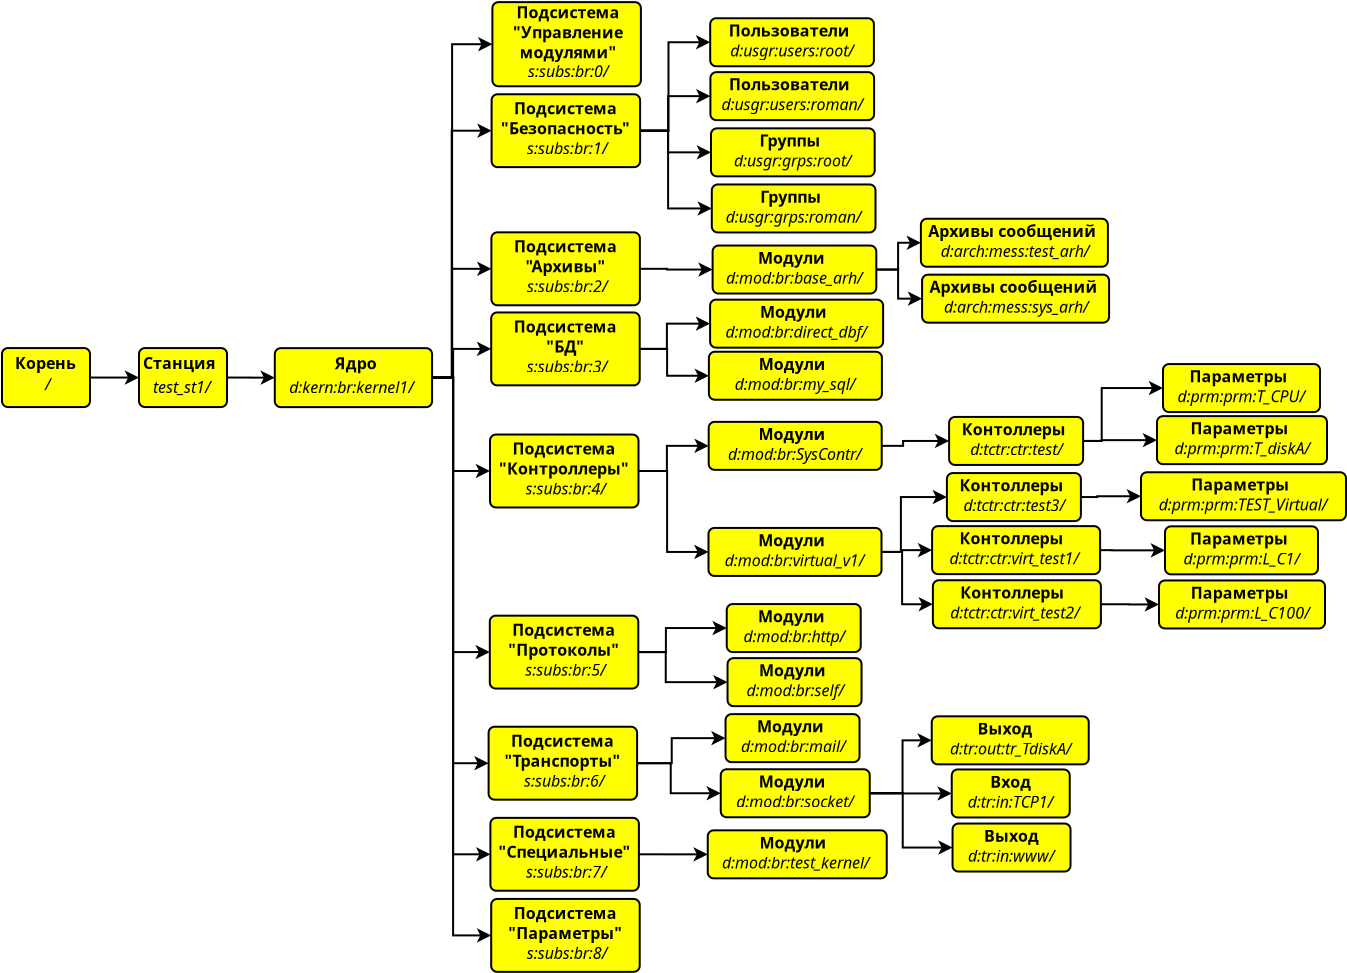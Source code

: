 <?xml version="1.0" encoding="UTF-8"?>
<dia:diagram xmlns:dia="http://www.lysator.liu.se/~alla/dia/">
  <dia:layer name="Тло" visible="true">
    <dia:object type="Standard - ZigZagLine" version="0" id="O0">
      <dia:attribute name="obj_pos">
        <dia:point val="14.2,2.325"/>
      </dia:attribute>
      <dia:attribute name="obj_bb">
        <dia:rectangle val="14.2,2.275;16.721,2.375"/>
      </dia:attribute>
      <dia:attribute name="orth_points">
        <dia:point val="14.2,2.325"/>
        <dia:point val="14.2,2.325"/>
        <dia:point val="16.65,2.325"/>
        <dia:point val="16.65,2.325"/>
      </dia:attribute>
      <dia:attribute name="orth_orient">
        <dia:enum val="0"/>
        <dia:enum val="1"/>
        <dia:enum val="0"/>
      </dia:attribute>
      <dia:attribute name="end_arrow">
        <dia:enum val="22"/>
      </dia:attribute>
      <dia:attribute name="end_arrow_length">
        <dia:real val="0.5"/>
      </dia:attribute>
      <dia:attribute name="end_arrow_width">
        <dia:real val="0.5"/>
      </dia:attribute>
      <dia:connections>
        <dia:connection handle="0" to="O2" connection="4"/>
        <dia:connection handle="1" to="O5" connection="3"/>
      </dia:connections>
    </dia:object>
    <dia:object type="Standard - ZigZagLine" version="0" id="O1">
      <dia:attribute name="obj_pos">
        <dia:point val="21.05,2.325"/>
      </dia:attribute>
      <dia:attribute name="obj_bb">
        <dia:rectangle val="21,1.83;23.49,2.83"/>
      </dia:attribute>
      <dia:attribute name="orth_points">
        <dia:point val="21.05,2.325"/>
        <dia:point val="22.245,2.325"/>
        <dia:point val="22.245,2.33"/>
        <dia:point val="23.44,2.33"/>
      </dia:attribute>
      <dia:attribute name="orth_orient">
        <dia:enum val="0"/>
        <dia:enum val="1"/>
        <dia:enum val="0"/>
      </dia:attribute>
      <dia:attribute name="autorouting">
        <dia:boolean val="false"/>
      </dia:attribute>
      <dia:attribute name="end_arrow">
        <dia:enum val="22"/>
      </dia:attribute>
      <dia:attribute name="end_arrow_length">
        <dia:real val="0.5"/>
      </dia:attribute>
      <dia:attribute name="end_arrow_width">
        <dia:real val="0.5"/>
      </dia:attribute>
      <dia:connections>
        <dia:connection handle="0" to="O5" connection="4"/>
        <dia:connection handle="1" to="O8" connection="3"/>
      </dia:connections>
    </dia:object>
    <dia:group>
      <dia:object type="Standard - Box" version="0" id="O2">
        <dia:attribute name="obj_pos">
          <dia:point val="9.8,0.85"/>
        </dia:attribute>
        <dia:attribute name="obj_bb">
          <dia:rectangle val="9.75,0.8;14.25,3.85"/>
        </dia:attribute>
        <dia:attribute name="elem_corner">
          <dia:point val="9.8,0.85"/>
        </dia:attribute>
        <dia:attribute name="elem_width">
          <dia:real val="4.4"/>
        </dia:attribute>
        <dia:attribute name="elem_height">
          <dia:real val="2.95"/>
        </dia:attribute>
        <dia:attribute name="inner_color">
          <dia:color val="#ffff00"/>
        </dia:attribute>
        <dia:attribute name="show_background">
          <dia:boolean val="true"/>
        </dia:attribute>
        <dia:attribute name="corner_radius">
          <dia:real val="0.3"/>
        </dia:attribute>
      </dia:object>
      <dia:object type="Standard - Text" version="0" id="O3">
        <dia:attribute name="obj_pos">
          <dia:point val="10.45,1.9"/>
        </dia:attribute>
        <dia:attribute name="obj_bb">
          <dia:rectangle val="10.45,1.05;13.5,2.3"/>
        </dia:attribute>
        <dia:attribute name="text">
          <dia:composite type="text">
            <dia:attribute name="string">
              <dia:string>#Корень#</dia:string>
            </dia:attribute>
            <dia:attribute name="font">
              <dia:font family="sans" style="80" name="Helvetica"/>
            </dia:attribute>
            <dia:attribute name="height">
              <dia:real val="1"/>
            </dia:attribute>
            <dia:attribute name="pos">
              <dia:point val="10.45,1.9"/>
            </dia:attribute>
            <dia:attribute name="color">
              <dia:color val="#000000"/>
            </dia:attribute>
            <dia:attribute name="alignment">
              <dia:enum val="0"/>
            </dia:attribute>
          </dia:composite>
        </dia:attribute>
      </dia:object>
      <dia:object type="Standard - Text" version="0" id="O4">
        <dia:attribute name="obj_pos">
          <dia:point val="12.105,2.955"/>
        </dia:attribute>
        <dia:attribute name="obj_bb">
          <dia:rectangle val="11.93,2.105;12.28,3.355"/>
        </dia:attribute>
        <dia:attribute name="text">
          <dia:composite type="text">
            <dia:attribute name="string">
              <dia:string>#/#</dia:string>
            </dia:attribute>
            <dia:attribute name="font">
              <dia:font family="sans" style="8" name="Helvetica"/>
            </dia:attribute>
            <dia:attribute name="height">
              <dia:real val="1"/>
            </dia:attribute>
            <dia:attribute name="pos">
              <dia:point val="12.105,2.955"/>
            </dia:attribute>
            <dia:attribute name="color">
              <dia:color val="#000000"/>
            </dia:attribute>
            <dia:attribute name="alignment">
              <dia:enum val="1"/>
            </dia:attribute>
          </dia:composite>
        </dia:attribute>
      </dia:object>
    </dia:group>
    <dia:group>
      <dia:object type="Standard - Box" version="0" id="O5">
        <dia:attribute name="obj_pos">
          <dia:point val="16.65,0.85"/>
        </dia:attribute>
        <dia:attribute name="obj_bb">
          <dia:rectangle val="16.6,0.8;21.1,3.85"/>
        </dia:attribute>
        <dia:attribute name="elem_corner">
          <dia:point val="16.65,0.85"/>
        </dia:attribute>
        <dia:attribute name="elem_width">
          <dia:real val="4.4"/>
        </dia:attribute>
        <dia:attribute name="elem_height">
          <dia:real val="2.95"/>
        </dia:attribute>
        <dia:attribute name="inner_color">
          <dia:color val="#ffff00"/>
        </dia:attribute>
        <dia:attribute name="show_background">
          <dia:boolean val="true"/>
        </dia:attribute>
        <dia:attribute name="corner_radius">
          <dia:real val="0.3"/>
        </dia:attribute>
      </dia:object>
      <dia:object type="Standard - Text" version="0" id="O6">
        <dia:attribute name="obj_pos">
          <dia:point val="18.65,1.9"/>
        </dia:attribute>
        <dia:attribute name="obj_bb">
          <dia:rectangle val="16.925,1.05;20.375,2.3"/>
        </dia:attribute>
        <dia:attribute name="text">
          <dia:composite type="text">
            <dia:attribute name="string">
              <dia:string>#Станция#</dia:string>
            </dia:attribute>
            <dia:attribute name="font">
              <dia:font family="sans" style="80" name="Helvetica"/>
            </dia:attribute>
            <dia:attribute name="height">
              <dia:real val="1"/>
            </dia:attribute>
            <dia:attribute name="pos">
              <dia:point val="18.65,1.9"/>
            </dia:attribute>
            <dia:attribute name="color">
              <dia:color val="#000000"/>
            </dia:attribute>
            <dia:attribute name="alignment">
              <dia:enum val="1"/>
            </dia:attribute>
          </dia:composite>
        </dia:attribute>
      </dia:object>
      <dia:object type="Standard - Text" version="0" id="O7">
        <dia:attribute name="obj_pos">
          <dia:point val="18.8,3.1"/>
        </dia:attribute>
        <dia:attribute name="obj_bb">
          <dia:rectangle val="17.05,2.25;20.55,3.5"/>
        </dia:attribute>
        <dia:attribute name="text">
          <dia:composite type="text">
            <dia:attribute name="string">
              <dia:string>#test_st1/#</dia:string>
            </dia:attribute>
            <dia:attribute name="font">
              <dia:font family="sans" style="8" name="Helvetica"/>
            </dia:attribute>
            <dia:attribute name="height">
              <dia:real val="1"/>
            </dia:attribute>
            <dia:attribute name="pos">
              <dia:point val="18.8,3.1"/>
            </dia:attribute>
            <dia:attribute name="color">
              <dia:color val="#000000"/>
            </dia:attribute>
            <dia:attribute name="alignment">
              <dia:enum val="1"/>
            </dia:attribute>
          </dia:composite>
        </dia:attribute>
      </dia:object>
    </dia:group>
    <dia:group>
      <dia:object type="Standard - Box" version="0" id="O8">
        <dia:attribute name="obj_pos">
          <dia:point val="23.44,0.855"/>
        </dia:attribute>
        <dia:attribute name="obj_bb">
          <dia:rectangle val="23.39,0.805;31.355,3.855"/>
        </dia:attribute>
        <dia:attribute name="elem_corner">
          <dia:point val="23.44,0.855"/>
        </dia:attribute>
        <dia:attribute name="elem_width">
          <dia:real val="7.864"/>
        </dia:attribute>
        <dia:attribute name="elem_height">
          <dia:real val="2.95"/>
        </dia:attribute>
        <dia:attribute name="inner_color">
          <dia:color val="#ffff00"/>
        </dia:attribute>
        <dia:attribute name="show_background">
          <dia:boolean val="true"/>
        </dia:attribute>
        <dia:attribute name="corner_radius">
          <dia:real val="0.3"/>
        </dia:attribute>
      </dia:object>
      <dia:object type="Standard - Text" version="0" id="O9">
        <dia:attribute name="obj_pos">
          <dia:point val="27.49,1.905"/>
        </dia:attribute>
        <dia:attribute name="obj_bb">
          <dia:rectangle val="26.44,1.055;28.54,2.305"/>
        </dia:attribute>
        <dia:attribute name="text">
          <dia:composite type="text">
            <dia:attribute name="string">
              <dia:string>#Ядро#</dia:string>
            </dia:attribute>
            <dia:attribute name="font">
              <dia:font family="sans" style="80" name="Helvetica"/>
            </dia:attribute>
            <dia:attribute name="height">
              <dia:real val="1"/>
            </dia:attribute>
            <dia:attribute name="pos">
              <dia:point val="27.49,1.905"/>
            </dia:attribute>
            <dia:attribute name="color">
              <dia:color val="#000000"/>
            </dia:attribute>
            <dia:attribute name="alignment">
              <dia:enum val="1"/>
            </dia:attribute>
          </dia:composite>
        </dia:attribute>
      </dia:object>
      <dia:object type="Standard - Text" version="0" id="O10">
        <dia:attribute name="obj_pos">
          <dia:point val="27.29,3.105"/>
        </dia:attribute>
        <dia:attribute name="obj_bb">
          <dia:rectangle val="23.815,2.255;30.765,3.505"/>
        </dia:attribute>
        <dia:attribute name="text">
          <dia:composite type="text">
            <dia:attribute name="string">
              <dia:string>#d:kern:br:kernel1/#</dia:string>
            </dia:attribute>
            <dia:attribute name="font">
              <dia:font family="sans" style="8" name="Helvetica"/>
            </dia:attribute>
            <dia:attribute name="height">
              <dia:real val="1"/>
            </dia:attribute>
            <dia:attribute name="pos">
              <dia:point val="27.29,3.105"/>
            </dia:attribute>
            <dia:attribute name="color">
              <dia:color val="#000000"/>
            </dia:attribute>
            <dia:attribute name="alignment">
              <dia:enum val="1"/>
            </dia:attribute>
          </dia:composite>
        </dia:attribute>
      </dia:object>
    </dia:group>
    <dia:group>
      <dia:object type="Standard - Box" version="0" id="O11">
        <dia:attribute name="obj_pos">
          <dia:point val="34.28,-11.84"/>
        </dia:attribute>
        <dia:attribute name="obj_bb">
          <dia:rectangle val="34.23,-11.89;41.755,-8.145"/>
        </dia:attribute>
        <dia:attribute name="elem_corner">
          <dia:point val="34.28,-11.84"/>
        </dia:attribute>
        <dia:attribute name="elem_width">
          <dia:real val="7.425"/>
        </dia:attribute>
        <dia:attribute name="elem_height">
          <dia:real val="3.645"/>
        </dia:attribute>
        <dia:attribute name="inner_color">
          <dia:color val="#ffff00"/>
        </dia:attribute>
        <dia:attribute name="show_background">
          <dia:boolean val="true"/>
        </dia:attribute>
        <dia:attribute name="corner_radius">
          <dia:real val="0.3"/>
        </dia:attribute>
      </dia:object>
      <dia:object type="Standard - Text" version="0" id="O12">
        <dia:attribute name="obj_pos">
          <dia:point val="37.98,-10.84"/>
        </dia:attribute>
        <dia:attribute name="obj_bb">
          <dia:rectangle val="34.63,-11.69;41.33,-9.44"/>
        </dia:attribute>
        <dia:attribute name="text">
          <dia:composite type="text">
            <dia:attribute name="string">
              <dia:string>#Подсистема
"Безопасность"#</dia:string>
            </dia:attribute>
            <dia:attribute name="font">
              <dia:font family="sans" style="80" name="Helvetica"/>
            </dia:attribute>
            <dia:attribute name="height">
              <dia:real val="1"/>
            </dia:attribute>
            <dia:attribute name="pos">
              <dia:point val="37.98,-10.84"/>
            </dia:attribute>
            <dia:attribute name="color">
              <dia:color val="#000000"/>
            </dia:attribute>
            <dia:attribute name="alignment">
              <dia:enum val="1"/>
            </dia:attribute>
          </dia:composite>
        </dia:attribute>
      </dia:object>
      <dia:object type="Standard - Text" version="0" id="O13">
        <dia:attribute name="obj_pos">
          <dia:point val="38.08,-8.84"/>
        </dia:attribute>
        <dia:attribute name="obj_bb">
          <dia:rectangle val="35.705,-9.69;40.455,-8.44"/>
        </dia:attribute>
        <dia:attribute name="text">
          <dia:composite type="text">
            <dia:attribute name="string">
              <dia:string>#s:subs:br:1/#</dia:string>
            </dia:attribute>
            <dia:attribute name="font">
              <dia:font family="sans" style="8" name="Helvetica"/>
            </dia:attribute>
            <dia:attribute name="height">
              <dia:real val="1"/>
            </dia:attribute>
            <dia:attribute name="pos">
              <dia:point val="38.08,-8.84"/>
            </dia:attribute>
            <dia:attribute name="color">
              <dia:color val="#000000"/>
            </dia:attribute>
            <dia:attribute name="alignment">
              <dia:enum val="1"/>
            </dia:attribute>
          </dia:composite>
        </dia:attribute>
      </dia:object>
    </dia:group>
    <dia:object type="Standard - ZigZagLine" version="0" id="O14">
      <dia:attribute name="obj_pos">
        <dia:point val="31.305,2.33"/>
      </dia:attribute>
      <dia:attribute name="obj_bb">
        <dia:rectangle val="31.255,-10.518;34.33,2.38"/>
      </dia:attribute>
      <dia:attribute name="orth_points">
        <dia:point val="31.305,2.33"/>
        <dia:point val="32.285,2.33"/>
        <dia:point val="32.285,-10.018"/>
        <dia:point val="34.28,-10.018"/>
      </dia:attribute>
      <dia:attribute name="orth_orient">
        <dia:enum val="0"/>
        <dia:enum val="1"/>
        <dia:enum val="0"/>
      </dia:attribute>
      <dia:attribute name="autorouting">
        <dia:boolean val="false"/>
      </dia:attribute>
      <dia:attribute name="end_arrow">
        <dia:enum val="22"/>
      </dia:attribute>
      <dia:attribute name="end_arrow_length">
        <dia:real val="0.5"/>
      </dia:attribute>
      <dia:attribute name="end_arrow_width">
        <dia:real val="0.5"/>
      </dia:attribute>
      <dia:connections>
        <dia:connection handle="0" to="O8" connection="4"/>
        <dia:connection handle="1" to="O11" connection="3"/>
      </dia:connections>
    </dia:object>
    <dia:group>
      <dia:object type="Standard - Box" version="0" id="O15">
        <dia:attribute name="obj_pos">
          <dia:point val="34.27,-4.935"/>
        </dia:attribute>
        <dia:attribute name="obj_bb">
          <dia:rectangle val="34.22,-4.985;41.745,-1.24"/>
        </dia:attribute>
        <dia:attribute name="elem_corner">
          <dia:point val="34.27,-4.935"/>
        </dia:attribute>
        <dia:attribute name="elem_width">
          <dia:real val="7.425"/>
        </dia:attribute>
        <dia:attribute name="elem_height">
          <dia:real val="3.645"/>
        </dia:attribute>
        <dia:attribute name="inner_color">
          <dia:color val="#ffff00"/>
        </dia:attribute>
        <dia:attribute name="show_background">
          <dia:boolean val="true"/>
        </dia:attribute>
        <dia:attribute name="corner_radius">
          <dia:real val="0.3"/>
        </dia:attribute>
      </dia:object>
      <dia:object type="Standard - Text" version="0" id="O16">
        <dia:attribute name="obj_pos">
          <dia:point val="37.97,-3.935"/>
        </dia:attribute>
        <dia:attribute name="obj_bb">
          <dia:rectangle val="35.52,-4.785;40.42,-2.535"/>
        </dia:attribute>
        <dia:attribute name="text">
          <dia:composite type="text">
            <dia:attribute name="string">
              <dia:string>#Подсистема
"Архивы"#</dia:string>
            </dia:attribute>
            <dia:attribute name="font">
              <dia:font family="sans" style="80" name="Helvetica"/>
            </dia:attribute>
            <dia:attribute name="height">
              <dia:real val="1"/>
            </dia:attribute>
            <dia:attribute name="pos">
              <dia:point val="37.97,-3.935"/>
            </dia:attribute>
            <dia:attribute name="color">
              <dia:color val="#000000"/>
            </dia:attribute>
            <dia:attribute name="alignment">
              <dia:enum val="1"/>
            </dia:attribute>
          </dia:composite>
        </dia:attribute>
      </dia:object>
      <dia:object type="Standard - Text" version="0" id="O17">
        <dia:attribute name="obj_pos">
          <dia:point val="38.07,-1.935"/>
        </dia:attribute>
        <dia:attribute name="obj_bb">
          <dia:rectangle val="35.695,-2.785;40.445,-1.535"/>
        </dia:attribute>
        <dia:attribute name="text">
          <dia:composite type="text">
            <dia:attribute name="string">
              <dia:string>#s:subs:br:2/#</dia:string>
            </dia:attribute>
            <dia:attribute name="font">
              <dia:font family="sans" style="8" name="Helvetica"/>
            </dia:attribute>
            <dia:attribute name="height">
              <dia:real val="1"/>
            </dia:attribute>
            <dia:attribute name="pos">
              <dia:point val="38.07,-1.935"/>
            </dia:attribute>
            <dia:attribute name="color">
              <dia:color val="#000000"/>
            </dia:attribute>
            <dia:attribute name="alignment">
              <dia:enum val="1"/>
            </dia:attribute>
          </dia:composite>
        </dia:attribute>
      </dia:object>
    </dia:group>
    <dia:object type="Standard - ZigZagLine" version="0" id="O18">
      <dia:attribute name="obj_pos">
        <dia:point val="31.305,2.33"/>
      </dia:attribute>
      <dia:attribute name="obj_bb">
        <dia:rectangle val="31.255,-3.612;34.32,2.38"/>
      </dia:attribute>
      <dia:attribute name="orth_points">
        <dia:point val="31.305,2.33"/>
        <dia:point val="32.305,2.33"/>
        <dia:point val="32.305,-3.112"/>
        <dia:point val="34.27,-3.112"/>
      </dia:attribute>
      <dia:attribute name="orth_orient">
        <dia:enum val="0"/>
        <dia:enum val="1"/>
        <dia:enum val="0"/>
      </dia:attribute>
      <dia:attribute name="autorouting">
        <dia:boolean val="false"/>
      </dia:attribute>
      <dia:attribute name="end_arrow">
        <dia:enum val="22"/>
      </dia:attribute>
      <dia:attribute name="end_arrow_length">
        <dia:real val="0.5"/>
      </dia:attribute>
      <dia:attribute name="end_arrow_width">
        <dia:real val="0.5"/>
      </dia:attribute>
      <dia:connections>
        <dia:connection handle="0" to="O8" connection="4"/>
        <dia:connection handle="1" to="O15" connection="3"/>
      </dia:connections>
    </dia:object>
    <dia:object type="Standard - ZigZagLine" version="0" id="O19">
      <dia:attribute name="obj_pos">
        <dia:point val="31.305,2.33"/>
      </dia:attribute>
      <dia:attribute name="obj_bb">
        <dia:rectangle val="31.255,0.393;34.31,2.38"/>
      </dia:attribute>
      <dia:attribute name="orth_points">
        <dia:point val="31.305,2.33"/>
        <dia:point val="32.355,2.33"/>
        <dia:point val="32.355,0.892"/>
        <dia:point val="34.26,0.892"/>
      </dia:attribute>
      <dia:attribute name="orth_orient">
        <dia:enum val="0"/>
        <dia:enum val="1"/>
        <dia:enum val="0"/>
      </dia:attribute>
      <dia:attribute name="autorouting">
        <dia:boolean val="false"/>
      </dia:attribute>
      <dia:attribute name="end_arrow">
        <dia:enum val="22"/>
      </dia:attribute>
      <dia:attribute name="end_arrow_length">
        <dia:real val="0.5"/>
      </dia:attribute>
      <dia:attribute name="end_arrow_width">
        <dia:real val="0.5"/>
      </dia:attribute>
      <dia:connections>
        <dia:connection handle="0" to="O8" connection="4"/>
        <dia:connection handle="1" to="O20" connection="3"/>
      </dia:connections>
    </dia:object>
    <dia:group>
      <dia:object type="Standard - Box" version="0" id="O20">
        <dia:attribute name="obj_pos">
          <dia:point val="34.26,-0.93"/>
        </dia:attribute>
        <dia:attribute name="obj_bb">
          <dia:rectangle val="34.21,-0.98;41.735,2.765"/>
        </dia:attribute>
        <dia:attribute name="elem_corner">
          <dia:point val="34.26,-0.93"/>
        </dia:attribute>
        <dia:attribute name="elem_width">
          <dia:real val="7.425"/>
        </dia:attribute>
        <dia:attribute name="elem_height">
          <dia:real val="3.645"/>
        </dia:attribute>
        <dia:attribute name="inner_color">
          <dia:color val="#ffff00"/>
        </dia:attribute>
        <dia:attribute name="show_background">
          <dia:boolean val="true"/>
        </dia:attribute>
        <dia:attribute name="corner_radius">
          <dia:real val="0.3"/>
        </dia:attribute>
      </dia:object>
      <dia:object type="Standard - Text" version="0" id="O21">
        <dia:attribute name="obj_pos">
          <dia:point val="37.96,0.07"/>
        </dia:attribute>
        <dia:attribute name="obj_bb">
          <dia:rectangle val="35.51,-0.78;40.41,1.47"/>
        </dia:attribute>
        <dia:attribute name="text">
          <dia:composite type="text">
            <dia:attribute name="string">
              <dia:string>#Подсистема
"БД"#</dia:string>
            </dia:attribute>
            <dia:attribute name="font">
              <dia:font family="sans" style="80" name="Helvetica"/>
            </dia:attribute>
            <dia:attribute name="height">
              <dia:real val="1"/>
            </dia:attribute>
            <dia:attribute name="pos">
              <dia:point val="37.96,0.07"/>
            </dia:attribute>
            <dia:attribute name="color">
              <dia:color val="#000000"/>
            </dia:attribute>
            <dia:attribute name="alignment">
              <dia:enum val="1"/>
            </dia:attribute>
          </dia:composite>
        </dia:attribute>
      </dia:object>
      <dia:object type="Standard - Text" version="0" id="O22">
        <dia:attribute name="obj_pos">
          <dia:point val="38.06,2.07"/>
        </dia:attribute>
        <dia:attribute name="obj_bb">
          <dia:rectangle val="35.685,1.22;40.435,2.47"/>
        </dia:attribute>
        <dia:attribute name="text">
          <dia:composite type="text">
            <dia:attribute name="string">
              <dia:string>#s:subs:br:3/#</dia:string>
            </dia:attribute>
            <dia:attribute name="font">
              <dia:font family="sans" style="8" name="Helvetica"/>
            </dia:attribute>
            <dia:attribute name="height">
              <dia:real val="1"/>
            </dia:attribute>
            <dia:attribute name="pos">
              <dia:point val="38.06,2.07"/>
            </dia:attribute>
            <dia:attribute name="color">
              <dia:color val="#000000"/>
            </dia:attribute>
            <dia:attribute name="alignment">
              <dia:enum val="1"/>
            </dia:attribute>
          </dia:composite>
        </dia:attribute>
      </dia:object>
    </dia:group>
    <dia:group>
      <dia:object type="Standard - Box" version="0" id="O23">
        <dia:attribute name="obj_pos">
          <dia:point val="34.32,-16.445"/>
        </dia:attribute>
        <dia:attribute name="obj_bb">
          <dia:rectangle val="34.27,-16.495;41.795,-12.19"/>
        </dia:attribute>
        <dia:attribute name="elem_corner">
          <dia:point val="34.32,-16.445"/>
        </dia:attribute>
        <dia:attribute name="elem_width">
          <dia:real val="7.425"/>
        </dia:attribute>
        <dia:attribute name="elem_height">
          <dia:real val="4.205"/>
        </dia:attribute>
        <dia:attribute name="inner_color">
          <dia:color val="#ffff00"/>
        </dia:attribute>
        <dia:attribute name="show_background">
          <dia:boolean val="true"/>
        </dia:attribute>
        <dia:attribute name="corner_radius">
          <dia:real val="0.3"/>
        </dia:attribute>
      </dia:object>
      <dia:object type="Standard - Text" version="0" id="O24">
        <dia:attribute name="obj_pos">
          <dia:point val="38.105,-15.645"/>
        </dia:attribute>
        <dia:attribute name="obj_bb">
          <dia:rectangle val="35.355,-16.495;40.855,-13.245"/>
        </dia:attribute>
        <dia:attribute name="text">
          <dia:composite type="text">
            <dia:attribute name="string">
              <dia:string>#Подсистема
"Управление
модулями"#</dia:string>
            </dia:attribute>
            <dia:attribute name="font">
              <dia:font family="sans" style="80" name="Helvetica"/>
            </dia:attribute>
            <dia:attribute name="height">
              <dia:real val="1"/>
            </dia:attribute>
            <dia:attribute name="pos">
              <dia:point val="38.105,-15.645"/>
            </dia:attribute>
            <dia:attribute name="color">
              <dia:color val="#000000"/>
            </dia:attribute>
            <dia:attribute name="alignment">
              <dia:enum val="1"/>
            </dia:attribute>
          </dia:composite>
        </dia:attribute>
      </dia:object>
      <dia:object type="Standard - Text" version="0" id="O25">
        <dia:attribute name="obj_pos">
          <dia:point val="38.12,-12.685"/>
        </dia:attribute>
        <dia:attribute name="obj_bb">
          <dia:rectangle val="35.745,-13.535;40.495,-12.285"/>
        </dia:attribute>
        <dia:attribute name="text">
          <dia:composite type="text">
            <dia:attribute name="string">
              <dia:string>#s:subs:br:0/#</dia:string>
            </dia:attribute>
            <dia:attribute name="font">
              <dia:font family="sans" style="8" name="Helvetica"/>
            </dia:attribute>
            <dia:attribute name="height">
              <dia:real val="1"/>
            </dia:attribute>
            <dia:attribute name="pos">
              <dia:point val="38.12,-12.685"/>
            </dia:attribute>
            <dia:attribute name="color">
              <dia:color val="#000000"/>
            </dia:attribute>
            <dia:attribute name="alignment">
              <dia:enum val="1"/>
            </dia:attribute>
          </dia:composite>
        </dia:attribute>
      </dia:object>
    </dia:group>
    <dia:object type="Standard - ZigZagLine" version="0" id="O26">
      <dia:attribute name="obj_pos">
        <dia:point val="31.305,2.33"/>
      </dia:attribute>
      <dia:attribute name="obj_bb">
        <dia:rectangle val="31.255,-14.842;34.37,2.38"/>
      </dia:attribute>
      <dia:attribute name="orth_points">
        <dia:point val="31.305,2.33"/>
        <dia:point val="32.305,2.33"/>
        <dia:point val="32.305,-14.342"/>
        <dia:point val="34.32,-14.342"/>
      </dia:attribute>
      <dia:attribute name="orth_orient">
        <dia:enum val="0"/>
        <dia:enum val="1"/>
        <dia:enum val="0"/>
      </dia:attribute>
      <dia:attribute name="autorouting">
        <dia:boolean val="false"/>
      </dia:attribute>
      <dia:attribute name="end_arrow">
        <dia:enum val="22"/>
      </dia:attribute>
      <dia:attribute name="end_arrow_length">
        <dia:real val="0.5"/>
      </dia:attribute>
      <dia:attribute name="end_arrow_width">
        <dia:real val="0.5"/>
      </dia:attribute>
      <dia:connections>
        <dia:connection handle="0" to="O8" connection="4"/>
        <dia:connection handle="1" to="O23" connection="3"/>
      </dia:connections>
    </dia:object>
    <dia:group>
      <dia:object type="Standard - Box" version="0" id="O27">
        <dia:attribute name="obj_pos">
          <dia:point val="34.2,5.175"/>
        </dia:attribute>
        <dia:attribute name="obj_bb">
          <dia:rectangle val="34.15,5.125;41.675,8.87"/>
        </dia:attribute>
        <dia:attribute name="elem_corner">
          <dia:point val="34.2,5.175"/>
        </dia:attribute>
        <dia:attribute name="elem_width">
          <dia:real val="7.425"/>
        </dia:attribute>
        <dia:attribute name="elem_height">
          <dia:real val="3.645"/>
        </dia:attribute>
        <dia:attribute name="inner_color">
          <dia:color val="#ffff00"/>
        </dia:attribute>
        <dia:attribute name="show_background">
          <dia:boolean val="true"/>
        </dia:attribute>
        <dia:attribute name="corner_radius">
          <dia:real val="0.3"/>
        </dia:attribute>
      </dia:object>
      <dia:object type="Standard - Text" version="0" id="O28">
        <dia:attribute name="obj_pos">
          <dia:point val="37.9,6.175"/>
        </dia:attribute>
        <dia:attribute name="obj_bb">
          <dia:rectangle val="34.575,5.325;41.225,7.575"/>
        </dia:attribute>
        <dia:attribute name="text">
          <dia:composite type="text">
            <dia:attribute name="string">
              <dia:string>#Подсистема
"Контроллеры"#</dia:string>
            </dia:attribute>
            <dia:attribute name="font">
              <dia:font family="sans" style="80" name="Helvetica"/>
            </dia:attribute>
            <dia:attribute name="height">
              <dia:real val="1"/>
            </dia:attribute>
            <dia:attribute name="pos">
              <dia:point val="37.9,6.175"/>
            </dia:attribute>
            <dia:attribute name="color">
              <dia:color val="#000000"/>
            </dia:attribute>
            <dia:attribute name="alignment">
              <dia:enum val="1"/>
            </dia:attribute>
          </dia:composite>
        </dia:attribute>
      </dia:object>
      <dia:object type="Standard - Text" version="0" id="O29">
        <dia:attribute name="obj_pos">
          <dia:point val="38,8.175"/>
        </dia:attribute>
        <dia:attribute name="obj_bb">
          <dia:rectangle val="35.625,7.325;40.375,8.575"/>
        </dia:attribute>
        <dia:attribute name="text">
          <dia:composite type="text">
            <dia:attribute name="string">
              <dia:string>#s:subs:br:4/#</dia:string>
            </dia:attribute>
            <dia:attribute name="font">
              <dia:font family="sans" style="8" name="Helvetica"/>
            </dia:attribute>
            <dia:attribute name="height">
              <dia:real val="1"/>
            </dia:attribute>
            <dia:attribute name="pos">
              <dia:point val="38,8.175"/>
            </dia:attribute>
            <dia:attribute name="color">
              <dia:color val="#000000"/>
            </dia:attribute>
            <dia:attribute name="alignment">
              <dia:enum val="1"/>
            </dia:attribute>
          </dia:composite>
        </dia:attribute>
      </dia:object>
    </dia:group>
    <dia:object type="Standard - ZigZagLine" version="0" id="O30">
      <dia:attribute name="obj_pos">
        <dia:point val="31.305,2.33"/>
      </dia:attribute>
      <dia:attribute name="obj_bb">
        <dia:rectangle val="31.255,2.28;34.25,7.497"/>
      </dia:attribute>
      <dia:attribute name="orth_points">
        <dia:point val="31.305,2.33"/>
        <dia:point val="32.355,2.33"/>
        <dia:point val="32.355,6.997"/>
        <dia:point val="34.2,6.997"/>
      </dia:attribute>
      <dia:attribute name="orth_orient">
        <dia:enum val="0"/>
        <dia:enum val="1"/>
        <dia:enum val="0"/>
      </dia:attribute>
      <dia:attribute name="autorouting">
        <dia:boolean val="false"/>
      </dia:attribute>
      <dia:attribute name="end_arrow">
        <dia:enum val="22"/>
      </dia:attribute>
      <dia:attribute name="end_arrow_length">
        <dia:real val="0.5"/>
      </dia:attribute>
      <dia:attribute name="end_arrow_width">
        <dia:real val="0.5"/>
      </dia:attribute>
      <dia:connections>
        <dia:connection handle="0" to="O8" connection="4"/>
        <dia:connection handle="1" to="O27" connection="3"/>
      </dia:connections>
    </dia:object>
    <dia:group>
      <dia:object type="Standard - Box" version="0" id="O31">
        <dia:attribute name="obj_pos">
          <dia:point val="34.19,14.23"/>
        </dia:attribute>
        <dia:attribute name="obj_bb">
          <dia:rectangle val="34.14,14.18;41.665,17.925"/>
        </dia:attribute>
        <dia:attribute name="elem_corner">
          <dia:point val="34.19,14.23"/>
        </dia:attribute>
        <dia:attribute name="elem_width">
          <dia:real val="7.425"/>
        </dia:attribute>
        <dia:attribute name="elem_height">
          <dia:real val="3.645"/>
        </dia:attribute>
        <dia:attribute name="inner_color">
          <dia:color val="#ffff00"/>
        </dia:attribute>
        <dia:attribute name="show_background">
          <dia:boolean val="true"/>
        </dia:attribute>
        <dia:attribute name="corner_radius">
          <dia:real val="0.3"/>
        </dia:attribute>
      </dia:object>
      <dia:object type="Standard - Text" version="0" id="O32">
        <dia:attribute name="obj_pos">
          <dia:point val="37.89,15.23"/>
        </dia:attribute>
        <dia:attribute name="obj_bb">
          <dia:rectangle val="35.065,14.38;40.715,16.63"/>
        </dia:attribute>
        <dia:attribute name="text">
          <dia:composite type="text">
            <dia:attribute name="string">
              <dia:string>#Подсистема
"Протоколы"#</dia:string>
            </dia:attribute>
            <dia:attribute name="font">
              <dia:font family="sans" style="80" name="Helvetica"/>
            </dia:attribute>
            <dia:attribute name="height">
              <dia:real val="1"/>
            </dia:attribute>
            <dia:attribute name="pos">
              <dia:point val="37.89,15.23"/>
            </dia:attribute>
            <dia:attribute name="color">
              <dia:color val="#000000"/>
            </dia:attribute>
            <dia:attribute name="alignment">
              <dia:enum val="1"/>
            </dia:attribute>
          </dia:composite>
        </dia:attribute>
      </dia:object>
      <dia:object type="Standard - Text" version="0" id="O33">
        <dia:attribute name="obj_pos">
          <dia:point val="37.99,17.23"/>
        </dia:attribute>
        <dia:attribute name="obj_bb">
          <dia:rectangle val="35.615,16.38;40.365,17.63"/>
        </dia:attribute>
        <dia:attribute name="text">
          <dia:composite type="text">
            <dia:attribute name="string">
              <dia:string>#s:subs:br:5/#</dia:string>
            </dia:attribute>
            <dia:attribute name="font">
              <dia:font family="sans" style="8" name="Helvetica"/>
            </dia:attribute>
            <dia:attribute name="height">
              <dia:real val="1"/>
            </dia:attribute>
            <dia:attribute name="pos">
              <dia:point val="37.99,17.23"/>
            </dia:attribute>
            <dia:attribute name="color">
              <dia:color val="#000000"/>
            </dia:attribute>
            <dia:attribute name="alignment">
              <dia:enum val="1"/>
            </dia:attribute>
          </dia:composite>
        </dia:attribute>
      </dia:object>
    </dia:group>
    <dia:object type="Standard - ZigZagLine" version="0" id="O34">
      <dia:attribute name="obj_pos">
        <dia:point val="31.305,2.33"/>
      </dia:attribute>
      <dia:attribute name="obj_bb">
        <dia:rectangle val="31.255,2.28;34.24,16.552"/>
      </dia:attribute>
      <dia:attribute name="orth_points">
        <dia:point val="31.305,2.33"/>
        <dia:point val="32.355,2.33"/>
        <dia:point val="32.355,16.052"/>
        <dia:point val="34.19,16.052"/>
      </dia:attribute>
      <dia:attribute name="orth_orient">
        <dia:enum val="0"/>
        <dia:enum val="1"/>
        <dia:enum val="0"/>
      </dia:attribute>
      <dia:attribute name="autorouting">
        <dia:boolean val="false"/>
      </dia:attribute>
      <dia:attribute name="end_arrow">
        <dia:enum val="22"/>
      </dia:attribute>
      <dia:attribute name="end_arrow_length">
        <dia:real val="0.5"/>
      </dia:attribute>
      <dia:attribute name="end_arrow_width">
        <dia:real val="0.5"/>
      </dia:attribute>
      <dia:connections>
        <dia:connection handle="0" to="O8" connection="4"/>
        <dia:connection handle="1" to="O31" connection="3"/>
      </dia:connections>
    </dia:object>
    <dia:group>
      <dia:object type="Standard - Box" version="0" id="O35">
        <dia:attribute name="obj_pos">
          <dia:point val="34.13,19.785"/>
        </dia:attribute>
        <dia:attribute name="obj_bb">
          <dia:rectangle val="34.08,19.735;41.605,23.48"/>
        </dia:attribute>
        <dia:attribute name="elem_corner">
          <dia:point val="34.13,19.785"/>
        </dia:attribute>
        <dia:attribute name="elem_width">
          <dia:real val="7.425"/>
        </dia:attribute>
        <dia:attribute name="elem_height">
          <dia:real val="3.645"/>
        </dia:attribute>
        <dia:attribute name="inner_color">
          <dia:color val="#ffff00"/>
        </dia:attribute>
        <dia:attribute name="show_background">
          <dia:boolean val="true"/>
        </dia:attribute>
        <dia:attribute name="corner_radius">
          <dia:real val="0.3"/>
        </dia:attribute>
      </dia:object>
      <dia:object type="Standard - Text" version="0" id="O36">
        <dia:attribute name="obj_pos">
          <dia:point val="37.83,20.785"/>
        </dia:attribute>
        <dia:attribute name="obj_bb">
          <dia:rectangle val="34.855,19.935;40.805,22.185"/>
        </dia:attribute>
        <dia:attribute name="text">
          <dia:composite type="text">
            <dia:attribute name="string">
              <dia:string>#Подсистема
"Транспорты"#</dia:string>
            </dia:attribute>
            <dia:attribute name="font">
              <dia:font family="sans" style="80" name="Helvetica"/>
            </dia:attribute>
            <dia:attribute name="height">
              <dia:real val="1"/>
            </dia:attribute>
            <dia:attribute name="pos">
              <dia:point val="37.83,20.785"/>
            </dia:attribute>
            <dia:attribute name="color">
              <dia:color val="#000000"/>
            </dia:attribute>
            <dia:attribute name="alignment">
              <dia:enum val="1"/>
            </dia:attribute>
          </dia:composite>
        </dia:attribute>
      </dia:object>
      <dia:object type="Standard - Text" version="0" id="O37">
        <dia:attribute name="obj_pos">
          <dia:point val="37.93,22.785"/>
        </dia:attribute>
        <dia:attribute name="obj_bb">
          <dia:rectangle val="35.555,21.935;40.305,23.185"/>
        </dia:attribute>
        <dia:attribute name="text">
          <dia:composite type="text">
            <dia:attribute name="string">
              <dia:string>#s:subs:br:6/#</dia:string>
            </dia:attribute>
            <dia:attribute name="font">
              <dia:font family="sans" style="8" name="Helvetica"/>
            </dia:attribute>
            <dia:attribute name="height">
              <dia:real val="1"/>
            </dia:attribute>
            <dia:attribute name="pos">
              <dia:point val="37.93,22.785"/>
            </dia:attribute>
            <dia:attribute name="color">
              <dia:color val="#000000"/>
            </dia:attribute>
            <dia:attribute name="alignment">
              <dia:enum val="1"/>
            </dia:attribute>
          </dia:composite>
        </dia:attribute>
      </dia:object>
    </dia:group>
    <dia:object type="Standard - ZigZagLine" version="0" id="O38">
      <dia:attribute name="obj_pos">
        <dia:point val="31.305,2.33"/>
      </dia:attribute>
      <dia:attribute name="obj_bb">
        <dia:rectangle val="31.255,2.28;34.18,22.108"/>
      </dia:attribute>
      <dia:attribute name="orth_points">
        <dia:point val="31.305,2.33"/>
        <dia:point val="32.355,2.33"/>
        <dia:point val="32.355,21.608"/>
        <dia:point val="34.13,21.608"/>
      </dia:attribute>
      <dia:attribute name="orth_orient">
        <dia:enum val="0"/>
        <dia:enum val="1"/>
        <dia:enum val="0"/>
      </dia:attribute>
      <dia:attribute name="autorouting">
        <dia:boolean val="false"/>
      </dia:attribute>
      <dia:attribute name="end_arrow">
        <dia:enum val="22"/>
      </dia:attribute>
      <dia:attribute name="end_arrow_length">
        <dia:real val="0.5"/>
      </dia:attribute>
      <dia:attribute name="end_arrow_width">
        <dia:real val="0.5"/>
      </dia:attribute>
      <dia:connections>
        <dia:connection handle="0" to="O8" connection="4"/>
        <dia:connection handle="1" to="O35" connection="3"/>
      </dia:connections>
    </dia:object>
    <dia:group>
      <dia:object type="Standard - Box" version="0" id="O39">
        <dia:attribute name="obj_pos">
          <dia:point val="34.22,24.34"/>
        </dia:attribute>
        <dia:attribute name="obj_bb">
          <dia:rectangle val="34.17,24.29;41.695,28.035"/>
        </dia:attribute>
        <dia:attribute name="elem_corner">
          <dia:point val="34.22,24.34"/>
        </dia:attribute>
        <dia:attribute name="elem_width">
          <dia:real val="7.425"/>
        </dia:attribute>
        <dia:attribute name="elem_height">
          <dia:real val="3.645"/>
        </dia:attribute>
        <dia:attribute name="inner_color">
          <dia:color val="#ffff00"/>
        </dia:attribute>
        <dia:attribute name="show_background">
          <dia:boolean val="true"/>
        </dia:attribute>
        <dia:attribute name="corner_radius">
          <dia:real val="0.3"/>
        </dia:attribute>
      </dia:object>
      <dia:object type="Standard - Text" version="0" id="O40">
        <dia:attribute name="obj_pos">
          <dia:point val="37.92,25.34"/>
        </dia:attribute>
        <dia:attribute name="obj_bb">
          <dia:rectangle val="34.57,24.49;41.27,26.74"/>
        </dia:attribute>
        <dia:attribute name="text">
          <dia:composite type="text">
            <dia:attribute name="string">
              <dia:string>#Подсистема
"Специальные"#</dia:string>
            </dia:attribute>
            <dia:attribute name="font">
              <dia:font family="sans" style="80" name="Helvetica"/>
            </dia:attribute>
            <dia:attribute name="height">
              <dia:real val="1"/>
            </dia:attribute>
            <dia:attribute name="pos">
              <dia:point val="37.92,25.34"/>
            </dia:attribute>
            <dia:attribute name="color">
              <dia:color val="#000000"/>
            </dia:attribute>
            <dia:attribute name="alignment">
              <dia:enum val="1"/>
            </dia:attribute>
          </dia:composite>
        </dia:attribute>
      </dia:object>
      <dia:object type="Standard - Text" version="0" id="O41">
        <dia:attribute name="obj_pos">
          <dia:point val="38.02,27.34"/>
        </dia:attribute>
        <dia:attribute name="obj_bb">
          <dia:rectangle val="35.645,26.49;40.395,27.74"/>
        </dia:attribute>
        <dia:attribute name="text">
          <dia:composite type="text">
            <dia:attribute name="string">
              <dia:string>#s:subs:br:7/#</dia:string>
            </dia:attribute>
            <dia:attribute name="font">
              <dia:font family="sans" style="8" name="Helvetica"/>
            </dia:attribute>
            <dia:attribute name="height">
              <dia:real val="1"/>
            </dia:attribute>
            <dia:attribute name="pos">
              <dia:point val="38.02,27.34"/>
            </dia:attribute>
            <dia:attribute name="color">
              <dia:color val="#000000"/>
            </dia:attribute>
            <dia:attribute name="alignment">
              <dia:enum val="1"/>
            </dia:attribute>
          </dia:composite>
        </dia:attribute>
      </dia:object>
    </dia:group>
    <dia:object type="Standard - ZigZagLine" version="0" id="O42">
      <dia:attribute name="obj_pos">
        <dia:point val="31.305,2.33"/>
      </dia:attribute>
      <dia:attribute name="obj_bb">
        <dia:rectangle val="31.255,2.28;34.27,26.663"/>
      </dia:attribute>
      <dia:attribute name="orth_points">
        <dia:point val="31.305,2.33"/>
        <dia:point val="32.355,2.33"/>
        <dia:point val="32.355,26.163"/>
        <dia:point val="34.22,26.163"/>
      </dia:attribute>
      <dia:attribute name="orth_orient">
        <dia:enum val="0"/>
        <dia:enum val="1"/>
        <dia:enum val="0"/>
      </dia:attribute>
      <dia:attribute name="autorouting">
        <dia:boolean val="false"/>
      </dia:attribute>
      <dia:attribute name="end_arrow">
        <dia:enum val="22"/>
      </dia:attribute>
      <dia:attribute name="end_arrow_length">
        <dia:real val="0.5"/>
      </dia:attribute>
      <dia:attribute name="end_arrow_width">
        <dia:real val="0.5"/>
      </dia:attribute>
      <dia:connections>
        <dia:connection handle="0" to="O8" connection="4"/>
        <dia:connection handle="1" to="O39" connection="3"/>
      </dia:connections>
    </dia:object>
    <dia:object type="Standard - ZigZagLine" version="0" id="O43">
      <dia:attribute name="obj_pos">
        <dia:point val="31.305,2.33"/>
      </dia:attribute>
      <dia:attribute name="obj_bb">
        <dia:rectangle val="31.255,2.28;34.31,30.718"/>
      </dia:attribute>
      <dia:attribute name="orth_points">
        <dia:point val="31.305,2.33"/>
        <dia:point val="32.355,2.33"/>
        <dia:point val="32.355,30.218"/>
        <dia:point val="34.26,30.218"/>
      </dia:attribute>
      <dia:attribute name="orth_orient">
        <dia:enum val="0"/>
        <dia:enum val="1"/>
        <dia:enum val="0"/>
      </dia:attribute>
      <dia:attribute name="autorouting">
        <dia:boolean val="false"/>
      </dia:attribute>
      <dia:attribute name="end_arrow">
        <dia:enum val="22"/>
      </dia:attribute>
      <dia:attribute name="end_arrow_length">
        <dia:real val="0.5"/>
      </dia:attribute>
      <dia:attribute name="end_arrow_width">
        <dia:real val="0.5"/>
      </dia:attribute>
      <dia:connections>
        <dia:connection handle="0" to="O8" connection="4"/>
        <dia:connection handle="1" to="O44" connection="3"/>
      </dia:connections>
    </dia:object>
    <dia:group>
      <dia:object type="Standard - Box" version="0" id="O44">
        <dia:attribute name="obj_pos">
          <dia:point val="34.26,28.395"/>
        </dia:attribute>
        <dia:attribute name="obj_bb">
          <dia:rectangle val="34.21,28.345;41.735,32.09"/>
        </dia:attribute>
        <dia:attribute name="elem_corner">
          <dia:point val="34.26,28.395"/>
        </dia:attribute>
        <dia:attribute name="elem_width">
          <dia:real val="7.425"/>
        </dia:attribute>
        <dia:attribute name="elem_height">
          <dia:real val="3.645"/>
        </dia:attribute>
        <dia:attribute name="inner_color">
          <dia:color val="#ffff00"/>
        </dia:attribute>
        <dia:attribute name="show_background">
          <dia:boolean val="true"/>
        </dia:attribute>
        <dia:attribute name="corner_radius">
          <dia:real val="0.3"/>
        </dia:attribute>
      </dia:object>
      <dia:object type="Standard - Text" version="0" id="O45">
        <dia:attribute name="obj_pos">
          <dia:point val="37.96,29.395"/>
        </dia:attribute>
        <dia:attribute name="obj_bb">
          <dia:rectangle val="35.135,28.545;40.785,30.795"/>
        </dia:attribute>
        <dia:attribute name="text">
          <dia:composite type="text">
            <dia:attribute name="string">
              <dia:string>#Подсистема
"Параметры"#</dia:string>
            </dia:attribute>
            <dia:attribute name="font">
              <dia:font family="sans" style="80" name="Helvetica"/>
            </dia:attribute>
            <dia:attribute name="height">
              <dia:real val="1"/>
            </dia:attribute>
            <dia:attribute name="pos">
              <dia:point val="37.96,29.395"/>
            </dia:attribute>
            <dia:attribute name="color">
              <dia:color val="#000000"/>
            </dia:attribute>
            <dia:attribute name="alignment">
              <dia:enum val="1"/>
            </dia:attribute>
          </dia:composite>
        </dia:attribute>
      </dia:object>
      <dia:object type="Standard - Text" version="0" id="O46">
        <dia:attribute name="obj_pos">
          <dia:point val="38.06,31.395"/>
        </dia:attribute>
        <dia:attribute name="obj_bb">
          <dia:rectangle val="35.685,30.545;40.435,31.795"/>
        </dia:attribute>
        <dia:attribute name="text">
          <dia:composite type="text">
            <dia:attribute name="string">
              <dia:string>#s:subs:br:8/#</dia:string>
            </dia:attribute>
            <dia:attribute name="font">
              <dia:font family="sans" style="8" name="Helvetica"/>
            </dia:attribute>
            <dia:attribute name="height">
              <dia:real val="1"/>
            </dia:attribute>
            <dia:attribute name="pos">
              <dia:point val="38.06,31.395"/>
            </dia:attribute>
            <dia:attribute name="color">
              <dia:color val="#000000"/>
            </dia:attribute>
            <dia:attribute name="alignment">
              <dia:enum val="1"/>
            </dia:attribute>
          </dia:composite>
        </dia:attribute>
      </dia:object>
    </dia:group>
    <dia:group>
      <dia:object type="Standard - Box" version="0" id="O47">
        <dia:attribute name="obj_pos">
          <dia:point val="45.22,-12.945"/>
        </dia:attribute>
        <dia:attribute name="obj_bb">
          <dia:rectangle val="45.17,-12.995;53.455,-10.495"/>
        </dia:attribute>
        <dia:attribute name="elem_corner">
          <dia:point val="45.22,-12.945"/>
        </dia:attribute>
        <dia:attribute name="elem_width">
          <dia:real val="8.185"/>
        </dia:attribute>
        <dia:attribute name="elem_height">
          <dia:real val="2.4"/>
        </dia:attribute>
        <dia:attribute name="inner_color">
          <dia:color val="#ffff00"/>
        </dia:attribute>
        <dia:attribute name="show_background">
          <dia:boolean val="true"/>
        </dia:attribute>
        <dia:attribute name="corner_radius">
          <dia:real val="0.3"/>
        </dia:attribute>
      </dia:object>
      <dia:object type="Standard - Text" version="0" id="O48">
        <dia:attribute name="obj_pos">
          <dia:point val="49.17,-12.035"/>
        </dia:attribute>
        <dia:attribute name="obj_bb">
          <dia:rectangle val="46.17,-12.885;52.17,-11.635"/>
        </dia:attribute>
        <dia:attribute name="text">
          <dia:composite type="text">
            <dia:attribute name="string">
              <dia:string>#Пользователи#</dia:string>
            </dia:attribute>
            <dia:attribute name="font">
              <dia:font family="sans" style="80" name="Helvetica"/>
            </dia:attribute>
            <dia:attribute name="height">
              <dia:real val="1"/>
            </dia:attribute>
            <dia:attribute name="pos">
              <dia:point val="49.17,-12.035"/>
            </dia:attribute>
            <dia:attribute name="color">
              <dia:color val="#000000"/>
            </dia:attribute>
            <dia:attribute name="alignment">
              <dia:enum val="1"/>
            </dia:attribute>
          </dia:composite>
        </dia:attribute>
      </dia:object>
      <dia:object type="Standard - Text" version="0" id="O49">
        <dia:attribute name="obj_pos">
          <dia:point val="49.32,-11.035"/>
        </dia:attribute>
        <dia:attribute name="obj_bb">
          <dia:rectangle val="45.395,-11.885;53.245,-10.635"/>
        </dia:attribute>
        <dia:attribute name="text">
          <dia:composite type="text">
            <dia:attribute name="string">
              <dia:string>#d:usgr:users:roman/#</dia:string>
            </dia:attribute>
            <dia:attribute name="font">
              <dia:font family="sans" style="8" name="Helvetica"/>
            </dia:attribute>
            <dia:attribute name="height">
              <dia:real val="1"/>
            </dia:attribute>
            <dia:attribute name="pos">
              <dia:point val="49.32,-11.035"/>
            </dia:attribute>
            <dia:attribute name="color">
              <dia:color val="#000000"/>
            </dia:attribute>
            <dia:attribute name="alignment">
              <dia:enum val="1"/>
            </dia:attribute>
          </dia:composite>
        </dia:attribute>
      </dia:object>
    </dia:group>
    <dia:group>
      <dia:object type="Standard - Box" version="0" id="O50">
        <dia:attribute name="obj_pos">
          <dia:point val="45.21,-15.64"/>
        </dia:attribute>
        <dia:attribute name="obj_bb">
          <dia:rectangle val="45.16,-15.69;53.445,-13.19"/>
        </dia:attribute>
        <dia:attribute name="elem_corner">
          <dia:point val="45.21,-15.64"/>
        </dia:attribute>
        <dia:attribute name="elem_width">
          <dia:real val="8.185"/>
        </dia:attribute>
        <dia:attribute name="elem_height">
          <dia:real val="2.4"/>
        </dia:attribute>
        <dia:attribute name="inner_color">
          <dia:color val="#ffff00"/>
        </dia:attribute>
        <dia:attribute name="show_background">
          <dia:boolean val="true"/>
        </dia:attribute>
        <dia:attribute name="corner_radius">
          <dia:real val="0.3"/>
        </dia:attribute>
      </dia:object>
      <dia:object type="Standard - Text" version="0" id="O51">
        <dia:attribute name="obj_pos">
          <dia:point val="49.16,-14.73"/>
        </dia:attribute>
        <dia:attribute name="obj_bb">
          <dia:rectangle val="46.16,-15.58;52.16,-14.33"/>
        </dia:attribute>
        <dia:attribute name="text">
          <dia:composite type="text">
            <dia:attribute name="string">
              <dia:string>#Пользователи#</dia:string>
            </dia:attribute>
            <dia:attribute name="font">
              <dia:font family="sans" style="80" name="Helvetica"/>
            </dia:attribute>
            <dia:attribute name="height">
              <dia:real val="1"/>
            </dia:attribute>
            <dia:attribute name="pos">
              <dia:point val="49.16,-14.73"/>
            </dia:attribute>
            <dia:attribute name="color">
              <dia:color val="#000000"/>
            </dia:attribute>
            <dia:attribute name="alignment">
              <dia:enum val="1"/>
            </dia:attribute>
          </dia:composite>
        </dia:attribute>
      </dia:object>
      <dia:object type="Standard - Text" version="0" id="O52">
        <dia:attribute name="obj_pos">
          <dia:point val="49.31,-13.73"/>
        </dia:attribute>
        <dia:attribute name="obj_bb">
          <dia:rectangle val="45.835,-14.58;52.785,-13.33"/>
        </dia:attribute>
        <dia:attribute name="text">
          <dia:composite type="text">
            <dia:attribute name="string">
              <dia:string>#d:usgr:users:root/#</dia:string>
            </dia:attribute>
            <dia:attribute name="font">
              <dia:font family="sans" style="8" name="Helvetica"/>
            </dia:attribute>
            <dia:attribute name="height">
              <dia:real val="1"/>
            </dia:attribute>
            <dia:attribute name="pos">
              <dia:point val="49.31,-13.73"/>
            </dia:attribute>
            <dia:attribute name="color">
              <dia:color val="#000000"/>
            </dia:attribute>
            <dia:attribute name="alignment">
              <dia:enum val="1"/>
            </dia:attribute>
          </dia:composite>
        </dia:attribute>
      </dia:object>
    </dia:group>
    <dia:group>
      <dia:object type="Standard - Box" version="0" id="O53">
        <dia:attribute name="obj_pos">
          <dia:point val="45.25,-10.135"/>
        </dia:attribute>
        <dia:attribute name="obj_bb">
          <dia:rectangle val="45.2,-10.185;53.485,-7.685"/>
        </dia:attribute>
        <dia:attribute name="elem_corner">
          <dia:point val="45.25,-10.135"/>
        </dia:attribute>
        <dia:attribute name="elem_width">
          <dia:real val="8.185"/>
        </dia:attribute>
        <dia:attribute name="elem_height">
          <dia:real val="2.4"/>
        </dia:attribute>
        <dia:attribute name="inner_color">
          <dia:color val="#ffff00"/>
        </dia:attribute>
        <dia:attribute name="show_background">
          <dia:boolean val="true"/>
        </dia:attribute>
        <dia:attribute name="corner_radius">
          <dia:real val="0.3"/>
        </dia:attribute>
      </dia:object>
      <dia:object type="Standard - Text" version="0" id="O54">
        <dia:attribute name="obj_pos">
          <dia:point val="49.2,-9.225"/>
        </dia:attribute>
        <dia:attribute name="obj_bb">
          <dia:rectangle val="47.6,-10.075;50.8,-8.825"/>
        </dia:attribute>
        <dia:attribute name="text">
          <dia:composite type="text">
            <dia:attribute name="string">
              <dia:string>#Группы#</dia:string>
            </dia:attribute>
            <dia:attribute name="font">
              <dia:font family="sans" style="80" name="Helvetica"/>
            </dia:attribute>
            <dia:attribute name="height">
              <dia:real val="1"/>
            </dia:attribute>
            <dia:attribute name="pos">
              <dia:point val="49.2,-9.225"/>
            </dia:attribute>
            <dia:attribute name="color">
              <dia:color val="#000000"/>
            </dia:attribute>
            <dia:attribute name="alignment">
              <dia:enum val="1"/>
            </dia:attribute>
          </dia:composite>
        </dia:attribute>
      </dia:object>
      <dia:object type="Standard - Text" version="0" id="O55">
        <dia:attribute name="obj_pos">
          <dia:point val="49.35,-8.225"/>
        </dia:attribute>
        <dia:attribute name="obj_bb">
          <dia:rectangle val="46.075,-9.075;52.625,-7.825"/>
        </dia:attribute>
        <dia:attribute name="text">
          <dia:composite type="text">
            <dia:attribute name="string">
              <dia:string>#d:usgr:grps:root/#</dia:string>
            </dia:attribute>
            <dia:attribute name="font">
              <dia:font family="sans" style="8" name="Helvetica"/>
            </dia:attribute>
            <dia:attribute name="height">
              <dia:real val="1"/>
            </dia:attribute>
            <dia:attribute name="pos">
              <dia:point val="49.35,-8.225"/>
            </dia:attribute>
            <dia:attribute name="color">
              <dia:color val="#000000"/>
            </dia:attribute>
            <dia:attribute name="alignment">
              <dia:enum val="1"/>
            </dia:attribute>
          </dia:composite>
        </dia:attribute>
      </dia:object>
    </dia:group>
    <dia:group>
      <dia:object type="Standard - Box" version="0" id="O56">
        <dia:attribute name="obj_pos">
          <dia:point val="45.29,-7.33"/>
        </dia:attribute>
        <dia:attribute name="obj_bb">
          <dia:rectangle val="45.24,-7.38;53.525,-4.88"/>
        </dia:attribute>
        <dia:attribute name="elem_corner">
          <dia:point val="45.29,-7.33"/>
        </dia:attribute>
        <dia:attribute name="elem_width">
          <dia:real val="8.185"/>
        </dia:attribute>
        <dia:attribute name="elem_height">
          <dia:real val="2.4"/>
        </dia:attribute>
        <dia:attribute name="inner_color">
          <dia:color val="#ffff00"/>
        </dia:attribute>
        <dia:attribute name="show_background">
          <dia:boolean val="true"/>
        </dia:attribute>
        <dia:attribute name="corner_radius">
          <dia:real val="0.3"/>
        </dia:attribute>
      </dia:object>
      <dia:object type="Standard - Text" version="0" id="O57">
        <dia:attribute name="obj_pos">
          <dia:point val="49.24,-6.42"/>
        </dia:attribute>
        <dia:attribute name="obj_bb">
          <dia:rectangle val="47.64,-7.27;50.84,-6.02"/>
        </dia:attribute>
        <dia:attribute name="text">
          <dia:composite type="text">
            <dia:attribute name="string">
              <dia:string>#Группы#</dia:string>
            </dia:attribute>
            <dia:attribute name="font">
              <dia:font family="sans" style="80" name="Helvetica"/>
            </dia:attribute>
            <dia:attribute name="height">
              <dia:real val="1"/>
            </dia:attribute>
            <dia:attribute name="pos">
              <dia:point val="49.24,-6.42"/>
            </dia:attribute>
            <dia:attribute name="color">
              <dia:color val="#000000"/>
            </dia:attribute>
            <dia:attribute name="alignment">
              <dia:enum val="1"/>
            </dia:attribute>
          </dia:composite>
        </dia:attribute>
      </dia:object>
      <dia:object type="Standard - Text" version="0" id="O58">
        <dia:attribute name="obj_pos">
          <dia:point val="49.39,-5.42"/>
        </dia:attribute>
        <dia:attribute name="obj_bb">
          <dia:rectangle val="45.665,-6.27;53.115,-5.02"/>
        </dia:attribute>
        <dia:attribute name="text">
          <dia:composite type="text">
            <dia:attribute name="string">
              <dia:string>#d:usgr:grps:roman/#</dia:string>
            </dia:attribute>
            <dia:attribute name="font">
              <dia:font family="sans" style="8" name="Helvetica"/>
            </dia:attribute>
            <dia:attribute name="height">
              <dia:real val="1"/>
            </dia:attribute>
            <dia:attribute name="pos">
              <dia:point val="49.39,-5.42"/>
            </dia:attribute>
            <dia:attribute name="color">
              <dia:color val="#000000"/>
            </dia:attribute>
            <dia:attribute name="alignment">
              <dia:enum val="1"/>
            </dia:attribute>
          </dia:composite>
        </dia:attribute>
      </dia:object>
    </dia:group>
    <dia:object type="Standard - ZigZagLine" version="0" id="O59">
      <dia:attribute name="obj_pos">
        <dia:point val="41.705,-10.018"/>
      </dia:attribute>
      <dia:attribute name="obj_bb">
        <dia:rectangle val="41.655,-14.94;45.26,-9.967"/>
      </dia:attribute>
      <dia:attribute name="orth_points">
        <dia:point val="41.705,-10.018"/>
        <dia:point val="43.125,-10.018"/>
        <dia:point val="43.125,-14.44"/>
        <dia:point val="45.21,-14.44"/>
      </dia:attribute>
      <dia:attribute name="orth_orient">
        <dia:enum val="0"/>
        <dia:enum val="1"/>
        <dia:enum val="0"/>
      </dia:attribute>
      <dia:attribute name="autorouting">
        <dia:boolean val="false"/>
      </dia:attribute>
      <dia:attribute name="end_arrow">
        <dia:enum val="22"/>
      </dia:attribute>
      <dia:attribute name="end_arrow_length">
        <dia:real val="0.5"/>
      </dia:attribute>
      <dia:attribute name="end_arrow_width">
        <dia:real val="0.5"/>
      </dia:attribute>
      <dia:connections>
        <dia:connection handle="0" to="O11" connection="4"/>
        <dia:connection handle="1" to="O50" connection="3"/>
      </dia:connections>
    </dia:object>
    <dia:object type="Standard - ZigZagLine" version="0" id="O60">
      <dia:attribute name="obj_pos">
        <dia:point val="41.705,-10.018"/>
      </dia:attribute>
      <dia:attribute name="obj_bb">
        <dia:rectangle val="41.655,-12.245;45.27,-9.967"/>
      </dia:attribute>
      <dia:attribute name="orth_points">
        <dia:point val="41.705,-10.018"/>
        <dia:point val="43.105,-10.018"/>
        <dia:point val="43.105,-11.745"/>
        <dia:point val="45.22,-11.745"/>
      </dia:attribute>
      <dia:attribute name="orth_orient">
        <dia:enum val="0"/>
        <dia:enum val="1"/>
        <dia:enum val="0"/>
      </dia:attribute>
      <dia:attribute name="autorouting">
        <dia:boolean val="false"/>
      </dia:attribute>
      <dia:attribute name="end_arrow">
        <dia:enum val="22"/>
      </dia:attribute>
      <dia:attribute name="end_arrow_length">
        <dia:real val="0.5"/>
      </dia:attribute>
      <dia:attribute name="end_arrow_width">
        <dia:real val="0.5"/>
      </dia:attribute>
      <dia:connections>
        <dia:connection handle="0" to="O11" connection="4"/>
        <dia:connection handle="1" to="O47" connection="3"/>
      </dia:connections>
    </dia:object>
    <dia:object type="Standard - ZigZagLine" version="0" id="O61">
      <dia:attribute name="obj_pos">
        <dia:point val="41.705,-10.018"/>
      </dia:attribute>
      <dia:attribute name="obj_bb">
        <dia:rectangle val="41.655,-10.068;45.3,-8.435"/>
      </dia:attribute>
      <dia:attribute name="orth_points">
        <dia:point val="41.705,-10.018"/>
        <dia:point val="43.105,-10.018"/>
        <dia:point val="43.105,-8.935"/>
        <dia:point val="45.25,-8.935"/>
      </dia:attribute>
      <dia:attribute name="orth_orient">
        <dia:enum val="0"/>
        <dia:enum val="1"/>
        <dia:enum val="0"/>
      </dia:attribute>
      <dia:attribute name="autorouting">
        <dia:boolean val="false"/>
      </dia:attribute>
      <dia:attribute name="end_arrow">
        <dia:enum val="22"/>
      </dia:attribute>
      <dia:attribute name="end_arrow_length">
        <dia:real val="0.5"/>
      </dia:attribute>
      <dia:attribute name="end_arrow_width">
        <dia:real val="0.5"/>
      </dia:attribute>
      <dia:connections>
        <dia:connection handle="0" to="O11" connection="4"/>
        <dia:connection handle="1" to="O53" connection="3"/>
      </dia:connections>
    </dia:object>
    <dia:object type="Standard - ZigZagLine" version="0" id="O62">
      <dia:attribute name="obj_pos">
        <dia:point val="41.705,-10.018"/>
      </dia:attribute>
      <dia:attribute name="obj_bb">
        <dia:rectangle val="41.655,-10.068;45.34,-5.63"/>
      </dia:attribute>
      <dia:attribute name="orth_points">
        <dia:point val="41.705,-10.018"/>
        <dia:point val="43.105,-10.018"/>
        <dia:point val="43.105,-6.13"/>
        <dia:point val="45.29,-6.13"/>
      </dia:attribute>
      <dia:attribute name="orth_orient">
        <dia:enum val="0"/>
        <dia:enum val="1"/>
        <dia:enum val="0"/>
      </dia:attribute>
      <dia:attribute name="autorouting">
        <dia:boolean val="false"/>
      </dia:attribute>
      <dia:attribute name="end_arrow">
        <dia:enum val="22"/>
      </dia:attribute>
      <dia:attribute name="end_arrow_length">
        <dia:real val="0.5"/>
      </dia:attribute>
      <dia:attribute name="end_arrow_width">
        <dia:real val="0.5"/>
      </dia:attribute>
      <dia:connections>
        <dia:connection handle="0" to="O11" connection="4"/>
        <dia:connection handle="1" to="O56" connection="3"/>
      </dia:connections>
    </dia:object>
    <dia:object type="Standard - ZigZagLine" version="0" id="O63">
      <dia:attribute name="obj_pos">
        <dia:point val="41.695,-3.112"/>
      </dia:attribute>
      <dia:attribute name="obj_bb">
        <dia:rectangle val="41.645,-3.575;45.38,-2.575"/>
      </dia:attribute>
      <dia:attribute name="orth_points">
        <dia:point val="41.695,-3.112"/>
        <dia:point val="43.055,-3.112"/>
        <dia:point val="43.055,-3.075"/>
        <dia:point val="45.33,-3.075"/>
      </dia:attribute>
      <dia:attribute name="orth_orient">
        <dia:enum val="0"/>
        <dia:enum val="1"/>
        <dia:enum val="0"/>
      </dia:attribute>
      <dia:attribute name="autorouting">
        <dia:boolean val="false"/>
      </dia:attribute>
      <dia:attribute name="end_arrow">
        <dia:enum val="22"/>
      </dia:attribute>
      <dia:attribute name="end_arrow_length">
        <dia:real val="0.5"/>
      </dia:attribute>
      <dia:attribute name="end_arrow_width">
        <dia:real val="0.5"/>
      </dia:attribute>
      <dia:connections>
        <dia:connection handle="0" to="O15" connection="4"/>
        <dia:connection handle="1" to="O64" connection="3"/>
      </dia:connections>
    </dia:object>
    <dia:group>
      <dia:object type="Standard - Box" version="0" id="O64">
        <dia:attribute name="obj_pos">
          <dia:point val="45.33,-4.275"/>
        </dia:attribute>
        <dia:attribute name="obj_bb">
          <dia:rectangle val="45.28,-4.325;53.565,-1.825"/>
        </dia:attribute>
        <dia:attribute name="elem_corner">
          <dia:point val="45.33,-4.275"/>
        </dia:attribute>
        <dia:attribute name="elem_width">
          <dia:real val="8.185"/>
        </dia:attribute>
        <dia:attribute name="elem_height">
          <dia:real val="2.4"/>
        </dia:attribute>
        <dia:attribute name="inner_color">
          <dia:color val="#ffff00"/>
        </dia:attribute>
        <dia:attribute name="show_background">
          <dia:boolean val="true"/>
        </dia:attribute>
        <dia:attribute name="corner_radius">
          <dia:real val="0.3"/>
        </dia:attribute>
      </dia:object>
      <dia:object type="Standard - Text" version="0" id="O65">
        <dia:attribute name="obj_pos">
          <dia:point val="49.28,-3.365"/>
        </dia:attribute>
        <dia:attribute name="obj_bb">
          <dia:rectangle val="47.68,-4.215;50.88,-2.965"/>
        </dia:attribute>
        <dia:attribute name="text">
          <dia:composite type="text">
            <dia:attribute name="string">
              <dia:string>#Модули#</dia:string>
            </dia:attribute>
            <dia:attribute name="font">
              <dia:font family="sans" style="80" name="Helvetica"/>
            </dia:attribute>
            <dia:attribute name="height">
              <dia:real val="1"/>
            </dia:attribute>
            <dia:attribute name="pos">
              <dia:point val="49.28,-3.365"/>
            </dia:attribute>
            <dia:attribute name="color">
              <dia:color val="#000000"/>
            </dia:attribute>
            <dia:attribute name="alignment">
              <dia:enum val="1"/>
            </dia:attribute>
          </dia:composite>
        </dia:attribute>
      </dia:object>
      <dia:object type="Standard - Text" version="0" id="O66">
        <dia:attribute name="obj_pos">
          <dia:point val="49.43,-2.365"/>
        </dia:attribute>
        <dia:attribute name="obj_bb">
          <dia:rectangle val="45.58,-3.215;53.28,-1.965"/>
        </dia:attribute>
        <dia:attribute name="text">
          <dia:composite type="text">
            <dia:attribute name="string">
              <dia:string>#d:mod:br:base_arh/#</dia:string>
            </dia:attribute>
            <dia:attribute name="font">
              <dia:font family="sans" style="8" name="Helvetica"/>
            </dia:attribute>
            <dia:attribute name="height">
              <dia:real val="1"/>
            </dia:attribute>
            <dia:attribute name="pos">
              <dia:point val="49.43,-2.365"/>
            </dia:attribute>
            <dia:attribute name="color">
              <dia:color val="#000000"/>
            </dia:attribute>
            <dia:attribute name="alignment">
              <dia:enum val="1"/>
            </dia:attribute>
          </dia:composite>
        </dia:attribute>
      </dia:object>
    </dia:group>
    <dia:group>
      <dia:object type="Standard - Box" version="0" id="O67">
        <dia:attribute name="obj_pos">
          <dia:point val="55.805,-2.82"/>
        </dia:attribute>
        <dia:attribute name="obj_bb">
          <dia:rectangle val="55.755,-2.87;65.205,-0.37"/>
        </dia:attribute>
        <dia:attribute name="elem_corner">
          <dia:point val="55.805,-2.82"/>
        </dia:attribute>
        <dia:attribute name="elem_width">
          <dia:real val="9.35"/>
        </dia:attribute>
        <dia:attribute name="elem_height">
          <dia:real val="2.4"/>
        </dia:attribute>
        <dia:attribute name="inner_color">
          <dia:color val="#ffff00"/>
        </dia:attribute>
        <dia:attribute name="show_background">
          <dia:boolean val="true"/>
        </dia:attribute>
        <dia:attribute name="corner_radius">
          <dia:real val="0.3"/>
        </dia:attribute>
      </dia:object>
      <dia:object type="Standard - Text" version="0" id="O68">
        <dia:attribute name="obj_pos">
          <dia:point val="60.37,-1.91"/>
        </dia:attribute>
        <dia:attribute name="obj_bb">
          <dia:rectangle val="56.32,-2.76;64.42,-1.51"/>
        </dia:attribute>
        <dia:attribute name="text">
          <dia:composite type="text">
            <dia:attribute name="string">
              <dia:string>#Архивы сообщений#</dia:string>
            </dia:attribute>
            <dia:attribute name="font">
              <dia:font family="sans" style="80" name="Helvetica"/>
            </dia:attribute>
            <dia:attribute name="height">
              <dia:real val="1"/>
            </dia:attribute>
            <dia:attribute name="pos">
              <dia:point val="60.37,-1.91"/>
            </dia:attribute>
            <dia:attribute name="color">
              <dia:color val="#000000"/>
            </dia:attribute>
            <dia:attribute name="alignment">
              <dia:enum val="1"/>
            </dia:attribute>
          </dia:composite>
        </dia:attribute>
      </dia:object>
      <dia:object type="Standard - Text" version="0" id="O69">
        <dia:attribute name="obj_pos">
          <dia:point val="60.52,-0.91"/>
        </dia:attribute>
        <dia:attribute name="obj_bb">
          <dia:rectangle val="56.32,-1.76;64.72,-0.51"/>
        </dia:attribute>
        <dia:attribute name="text">
          <dia:composite type="text">
            <dia:attribute name="string">
              <dia:string>#d:arch:mess:sys_arh/#</dia:string>
            </dia:attribute>
            <dia:attribute name="font">
              <dia:font family="sans" style="8" name="Helvetica"/>
            </dia:attribute>
            <dia:attribute name="height">
              <dia:real val="1"/>
            </dia:attribute>
            <dia:attribute name="pos">
              <dia:point val="60.52,-0.91"/>
            </dia:attribute>
            <dia:attribute name="color">
              <dia:color val="#000000"/>
            </dia:attribute>
            <dia:attribute name="alignment">
              <dia:enum val="1"/>
            </dia:attribute>
          </dia:composite>
        </dia:attribute>
      </dia:object>
    </dia:group>
    <dia:object type="Standard - ZigZagLine" version="0" id="O70">
      <dia:attribute name="obj_pos">
        <dia:point val="53.515,-3.075"/>
      </dia:attribute>
      <dia:attribute name="obj_bb">
        <dia:rectangle val="53.465,-3.125;55.855,-1.12"/>
      </dia:attribute>
      <dia:attribute name="orth_points">
        <dia:point val="53.515,-3.075"/>
        <dia:point val="54.605,-3.075"/>
        <dia:point val="54.605,-1.62"/>
        <dia:point val="55.805,-1.62"/>
      </dia:attribute>
      <dia:attribute name="orth_orient">
        <dia:enum val="0"/>
        <dia:enum val="1"/>
        <dia:enum val="0"/>
      </dia:attribute>
      <dia:attribute name="autorouting">
        <dia:boolean val="false"/>
      </dia:attribute>
      <dia:attribute name="end_arrow">
        <dia:enum val="22"/>
      </dia:attribute>
      <dia:attribute name="end_arrow_length">
        <dia:real val="0.5"/>
      </dia:attribute>
      <dia:attribute name="end_arrow_width">
        <dia:real val="0.5"/>
      </dia:attribute>
      <dia:connections>
        <dia:connection handle="0" to="O64" connection="4"/>
        <dia:connection handle="1" to="O67" connection="3"/>
      </dia:connections>
    </dia:object>
    <dia:group>
      <dia:object type="Standard - Box" version="0" id="O71">
        <dia:attribute name="obj_pos">
          <dia:point val="55.745,-5.615"/>
        </dia:attribute>
        <dia:attribute name="obj_bb">
          <dia:rectangle val="55.695,-5.665;65.145,-3.165"/>
        </dia:attribute>
        <dia:attribute name="elem_corner">
          <dia:point val="55.745,-5.615"/>
        </dia:attribute>
        <dia:attribute name="elem_width">
          <dia:real val="9.35"/>
        </dia:attribute>
        <dia:attribute name="elem_height">
          <dia:real val="2.4"/>
        </dia:attribute>
        <dia:attribute name="inner_color">
          <dia:color val="#ffff00"/>
        </dia:attribute>
        <dia:attribute name="show_background">
          <dia:boolean val="true"/>
        </dia:attribute>
        <dia:attribute name="corner_radius">
          <dia:real val="0.3"/>
        </dia:attribute>
      </dia:object>
      <dia:object type="Standard - Text" version="0" id="O72">
        <dia:attribute name="obj_pos">
          <dia:point val="60.31,-4.705"/>
        </dia:attribute>
        <dia:attribute name="obj_bb">
          <dia:rectangle val="56.26,-5.555;64.36,-4.305"/>
        </dia:attribute>
        <dia:attribute name="text">
          <dia:composite type="text">
            <dia:attribute name="string">
              <dia:string>#Архивы сообщений#</dia:string>
            </dia:attribute>
            <dia:attribute name="font">
              <dia:font family="sans" style="80" name="Helvetica"/>
            </dia:attribute>
            <dia:attribute name="height">
              <dia:real val="1"/>
            </dia:attribute>
            <dia:attribute name="pos">
              <dia:point val="60.31,-4.705"/>
            </dia:attribute>
            <dia:attribute name="color">
              <dia:color val="#000000"/>
            </dia:attribute>
            <dia:attribute name="alignment">
              <dia:enum val="1"/>
            </dia:attribute>
          </dia:composite>
        </dia:attribute>
      </dia:object>
      <dia:object type="Standard - Text" version="0" id="O73">
        <dia:attribute name="obj_pos">
          <dia:point val="60.46,-3.705"/>
        </dia:attribute>
        <dia:attribute name="obj_bb">
          <dia:rectangle val="56.16,-4.555;64.76,-3.305"/>
        </dia:attribute>
        <dia:attribute name="text">
          <dia:composite type="text">
            <dia:attribute name="string">
              <dia:string>#d:arch:mess:test_arh/#</dia:string>
            </dia:attribute>
            <dia:attribute name="font">
              <dia:font family="sans" style="8" name="Helvetica"/>
            </dia:attribute>
            <dia:attribute name="height">
              <dia:real val="1"/>
            </dia:attribute>
            <dia:attribute name="pos">
              <dia:point val="60.46,-3.705"/>
            </dia:attribute>
            <dia:attribute name="color">
              <dia:color val="#000000"/>
            </dia:attribute>
            <dia:attribute name="alignment">
              <dia:enum val="1"/>
            </dia:attribute>
          </dia:composite>
        </dia:attribute>
      </dia:object>
    </dia:group>
    <dia:object type="Standard - ZigZagLine" version="0" id="O74">
      <dia:attribute name="obj_pos">
        <dia:point val="53.515,-3.075"/>
      </dia:attribute>
      <dia:attribute name="obj_bb">
        <dia:rectangle val="53.465,-4.915;55.795,-3.025"/>
      </dia:attribute>
      <dia:attribute name="orth_points">
        <dia:point val="53.515,-3.075"/>
        <dia:point val="54.605,-3.075"/>
        <dia:point val="54.605,-4.415"/>
        <dia:point val="55.745,-4.415"/>
      </dia:attribute>
      <dia:attribute name="orth_orient">
        <dia:enum val="0"/>
        <dia:enum val="1"/>
        <dia:enum val="0"/>
      </dia:attribute>
      <dia:attribute name="autorouting">
        <dia:boolean val="false"/>
      </dia:attribute>
      <dia:attribute name="end_arrow">
        <dia:enum val="22"/>
      </dia:attribute>
      <dia:attribute name="end_arrow_length">
        <dia:real val="0.5"/>
      </dia:attribute>
      <dia:attribute name="end_arrow_width">
        <dia:real val="0.5"/>
      </dia:attribute>
      <dia:connections>
        <dia:connection handle="0" to="O64" connection="4"/>
        <dia:connection handle="1" to="O71" connection="3"/>
      </dia:connections>
    </dia:object>
    <dia:object type="Standard - ZigZagLine" version="0" id="O75">
      <dia:attribute name="obj_pos">
        <dia:point val="41.685,0.892"/>
      </dia:attribute>
      <dia:attribute name="obj_bb">
        <dia:rectangle val="41.635,-0.87;45.255,0.943"/>
      </dia:attribute>
      <dia:attribute name="orth_points">
        <dia:point val="41.685,0.892"/>
        <dia:point val="43.045,0.892"/>
        <dia:point val="43.045,-0.37"/>
        <dia:point val="45.205,-0.37"/>
      </dia:attribute>
      <dia:attribute name="orth_orient">
        <dia:enum val="0"/>
        <dia:enum val="1"/>
        <dia:enum val="0"/>
      </dia:attribute>
      <dia:attribute name="autorouting">
        <dia:boolean val="false"/>
      </dia:attribute>
      <dia:attribute name="end_arrow">
        <dia:enum val="22"/>
      </dia:attribute>
      <dia:attribute name="end_arrow_length">
        <dia:real val="0.5"/>
      </dia:attribute>
      <dia:attribute name="end_arrow_width">
        <dia:real val="0.5"/>
      </dia:attribute>
      <dia:connections>
        <dia:connection handle="0" to="O20" connection="4"/>
        <dia:connection handle="1" to="O76" connection="3"/>
      </dia:connections>
    </dia:object>
    <dia:group>
      <dia:object type="Standard - Box" version="0" id="O76">
        <dia:attribute name="obj_pos">
          <dia:point val="45.205,-1.57"/>
        </dia:attribute>
        <dia:attribute name="obj_bb">
          <dia:rectangle val="45.155,-1.62;53.905,0.88"/>
        </dia:attribute>
        <dia:attribute name="elem_corner">
          <dia:point val="45.205,-1.57"/>
        </dia:attribute>
        <dia:attribute name="elem_width">
          <dia:real val="8.65"/>
        </dia:attribute>
        <dia:attribute name="elem_height">
          <dia:real val="2.4"/>
        </dia:attribute>
        <dia:attribute name="inner_color">
          <dia:color val="#ffff00"/>
        </dia:attribute>
        <dia:attribute name="show_background">
          <dia:boolean val="true"/>
        </dia:attribute>
        <dia:attribute name="corner_radius">
          <dia:real val="0.3"/>
        </dia:attribute>
      </dia:object>
      <dia:object type="Standard - Text" version="0" id="O77">
        <dia:attribute name="obj_pos">
          <dia:point val="49.37,-0.66"/>
        </dia:attribute>
        <dia:attribute name="obj_bb">
          <dia:rectangle val="47.77,-1.51;50.97,-0.26"/>
        </dia:attribute>
        <dia:attribute name="text">
          <dia:composite type="text">
            <dia:attribute name="string">
              <dia:string>#Модули#</dia:string>
            </dia:attribute>
            <dia:attribute name="font">
              <dia:font family="sans" style="80" name="Helvetica"/>
            </dia:attribute>
            <dia:attribute name="height">
              <dia:real val="1"/>
            </dia:attribute>
            <dia:attribute name="pos">
              <dia:point val="49.37,-0.66"/>
            </dia:attribute>
            <dia:attribute name="color">
              <dia:color val="#000000"/>
            </dia:attribute>
            <dia:attribute name="alignment">
              <dia:enum val="1"/>
            </dia:attribute>
          </dia:composite>
        </dia:attribute>
      </dia:object>
      <dia:object type="Standard - Text" version="0" id="O78">
        <dia:attribute name="obj_pos">
          <dia:point val="49.52,0.34"/>
        </dia:attribute>
        <dia:attribute name="obj_bb">
          <dia:rectangle val="45.495,-0.51;53.545,0.74"/>
        </dia:attribute>
        <dia:attribute name="text">
          <dia:composite type="text">
            <dia:attribute name="string">
              <dia:string>#d:mod:br:direct_dbf/#</dia:string>
            </dia:attribute>
            <dia:attribute name="font">
              <dia:font family="sans" style="8" name="Helvetica"/>
            </dia:attribute>
            <dia:attribute name="height">
              <dia:real val="1"/>
            </dia:attribute>
            <dia:attribute name="pos">
              <dia:point val="49.52,0.34"/>
            </dia:attribute>
            <dia:attribute name="color">
              <dia:color val="#000000"/>
            </dia:attribute>
            <dia:attribute name="alignment">
              <dia:enum val="1"/>
            </dia:attribute>
          </dia:composite>
        </dia:attribute>
      </dia:object>
    </dia:group>
    <dia:group>
      <dia:object type="Standard - Box" version="0" id="O79">
        <dia:attribute name="obj_pos">
          <dia:point val="45.145,1.035"/>
        </dia:attribute>
        <dia:attribute name="obj_bb">
          <dia:rectangle val="45.095,0.985;53.845,3.485"/>
        </dia:attribute>
        <dia:attribute name="elem_corner">
          <dia:point val="45.145,1.035"/>
        </dia:attribute>
        <dia:attribute name="elem_width">
          <dia:real val="8.65"/>
        </dia:attribute>
        <dia:attribute name="elem_height">
          <dia:real val="2.4"/>
        </dia:attribute>
        <dia:attribute name="inner_color">
          <dia:color val="#ffff00"/>
        </dia:attribute>
        <dia:attribute name="show_background">
          <dia:boolean val="true"/>
        </dia:attribute>
        <dia:attribute name="corner_radius">
          <dia:real val="0.3"/>
        </dia:attribute>
      </dia:object>
      <dia:object type="Standard - Text" version="0" id="O80">
        <dia:attribute name="obj_pos">
          <dia:point val="49.31,1.945"/>
        </dia:attribute>
        <dia:attribute name="obj_bb">
          <dia:rectangle val="47.71,1.095;50.91,2.345"/>
        </dia:attribute>
        <dia:attribute name="text">
          <dia:composite type="text">
            <dia:attribute name="string">
              <dia:string>#Модули#</dia:string>
            </dia:attribute>
            <dia:attribute name="font">
              <dia:font family="sans" style="80" name="Helvetica"/>
            </dia:attribute>
            <dia:attribute name="height">
              <dia:real val="1"/>
            </dia:attribute>
            <dia:attribute name="pos">
              <dia:point val="49.31,1.945"/>
            </dia:attribute>
            <dia:attribute name="color">
              <dia:color val="#000000"/>
            </dia:attribute>
            <dia:attribute name="alignment">
              <dia:enum val="1"/>
            </dia:attribute>
          </dia:composite>
        </dia:attribute>
      </dia:object>
      <dia:object type="Standard - Text" version="0" id="O81">
        <dia:attribute name="obj_pos">
          <dia:point val="49.46,2.945"/>
        </dia:attribute>
        <dia:attribute name="obj_bb">
          <dia:rectangle val="45.96,2.095;52.96,3.345"/>
        </dia:attribute>
        <dia:attribute name="text">
          <dia:composite type="text">
            <dia:attribute name="string">
              <dia:string>#d:mod:br:my_sql/#</dia:string>
            </dia:attribute>
            <dia:attribute name="font">
              <dia:font family="sans" style="8" name="Helvetica"/>
            </dia:attribute>
            <dia:attribute name="height">
              <dia:real val="1"/>
            </dia:attribute>
            <dia:attribute name="pos">
              <dia:point val="49.46,2.945"/>
            </dia:attribute>
            <dia:attribute name="color">
              <dia:color val="#000000"/>
            </dia:attribute>
            <dia:attribute name="alignment">
              <dia:enum val="1"/>
            </dia:attribute>
          </dia:composite>
        </dia:attribute>
      </dia:object>
    </dia:group>
    <dia:object type="Standard - ZigZagLine" version="0" id="O82">
      <dia:attribute name="obj_pos">
        <dia:point val="41.685,0.892"/>
      </dia:attribute>
      <dia:attribute name="obj_bb">
        <dia:rectangle val="41.635,0.843;45.195,2.735"/>
      </dia:attribute>
      <dia:attribute name="orth_points">
        <dia:point val="41.685,0.892"/>
        <dia:point val="43.055,0.892"/>
        <dia:point val="43.055,2.235"/>
        <dia:point val="45.145,2.235"/>
      </dia:attribute>
      <dia:attribute name="orth_orient">
        <dia:enum val="0"/>
        <dia:enum val="1"/>
        <dia:enum val="0"/>
      </dia:attribute>
      <dia:attribute name="autorouting">
        <dia:boolean val="false"/>
      </dia:attribute>
      <dia:attribute name="end_arrow">
        <dia:enum val="22"/>
      </dia:attribute>
      <dia:attribute name="end_arrow_length">
        <dia:real val="0.5"/>
      </dia:attribute>
      <dia:attribute name="end_arrow_width">
        <dia:real val="0.5"/>
      </dia:attribute>
      <dia:connections>
        <dia:connection handle="0" to="O20" connection="4"/>
        <dia:connection handle="1" to="O79" connection="3"/>
      </dia:connections>
    </dia:object>
    <dia:group>
      <dia:object type="Standard - Box" version="0" id="O83">
        <dia:attribute name="obj_pos">
          <dia:point val="45.135,4.54"/>
        </dia:attribute>
        <dia:attribute name="obj_bb">
          <dia:rectangle val="45.085,4.49;53.835,6.99"/>
        </dia:attribute>
        <dia:attribute name="elem_corner">
          <dia:point val="45.135,4.54"/>
        </dia:attribute>
        <dia:attribute name="elem_width">
          <dia:real val="8.65"/>
        </dia:attribute>
        <dia:attribute name="elem_height">
          <dia:real val="2.4"/>
        </dia:attribute>
        <dia:attribute name="inner_color">
          <dia:color val="#ffff00"/>
        </dia:attribute>
        <dia:attribute name="show_background">
          <dia:boolean val="true"/>
        </dia:attribute>
        <dia:attribute name="corner_radius">
          <dia:real val="0.3"/>
        </dia:attribute>
      </dia:object>
      <dia:object type="Standard - Text" version="0" id="O84">
        <dia:attribute name="obj_pos">
          <dia:point val="49.3,5.45"/>
        </dia:attribute>
        <dia:attribute name="obj_bb">
          <dia:rectangle val="47.7,4.6;50.9,5.85"/>
        </dia:attribute>
        <dia:attribute name="text">
          <dia:composite type="text">
            <dia:attribute name="string">
              <dia:string>#Модули#</dia:string>
            </dia:attribute>
            <dia:attribute name="font">
              <dia:font family="sans" style="80" name="Helvetica"/>
            </dia:attribute>
            <dia:attribute name="height">
              <dia:real val="1"/>
            </dia:attribute>
            <dia:attribute name="pos">
              <dia:point val="49.3,5.45"/>
            </dia:attribute>
            <dia:attribute name="color">
              <dia:color val="#000000"/>
            </dia:attribute>
            <dia:attribute name="alignment">
              <dia:enum val="1"/>
            </dia:attribute>
          </dia:composite>
        </dia:attribute>
      </dia:object>
      <dia:object type="Standard - Text" version="0" id="O85">
        <dia:attribute name="obj_pos">
          <dia:point val="49.45,6.45"/>
        </dia:attribute>
        <dia:attribute name="obj_bb">
          <dia:rectangle val="45.65,5.6;53.25,6.85"/>
        </dia:attribute>
        <dia:attribute name="text">
          <dia:composite type="text">
            <dia:attribute name="string">
              <dia:string>#d:mod:br:SysContr/#</dia:string>
            </dia:attribute>
            <dia:attribute name="font">
              <dia:font family="sans" style="8" name="Helvetica"/>
            </dia:attribute>
            <dia:attribute name="height">
              <dia:real val="1"/>
            </dia:attribute>
            <dia:attribute name="pos">
              <dia:point val="49.45,6.45"/>
            </dia:attribute>
            <dia:attribute name="color">
              <dia:color val="#000000"/>
            </dia:attribute>
            <dia:attribute name="alignment">
              <dia:enum val="1"/>
            </dia:attribute>
          </dia:composite>
        </dia:attribute>
      </dia:object>
    </dia:group>
    <dia:group>
      <dia:object type="Standard - Box" version="0" id="O86">
        <dia:attribute name="obj_pos">
          <dia:point val="45.125,9.845"/>
        </dia:attribute>
        <dia:attribute name="obj_bb">
          <dia:rectangle val="45.075,9.795;53.825,12.295"/>
        </dia:attribute>
        <dia:attribute name="elem_corner">
          <dia:point val="45.125,9.845"/>
        </dia:attribute>
        <dia:attribute name="elem_width">
          <dia:real val="8.65"/>
        </dia:attribute>
        <dia:attribute name="elem_height">
          <dia:real val="2.4"/>
        </dia:attribute>
        <dia:attribute name="inner_color">
          <dia:color val="#ffff00"/>
        </dia:attribute>
        <dia:attribute name="show_background">
          <dia:boolean val="true"/>
        </dia:attribute>
        <dia:attribute name="corner_radius">
          <dia:real val="0.3"/>
        </dia:attribute>
      </dia:object>
      <dia:object type="Standard - Text" version="0" id="O87">
        <dia:attribute name="obj_pos">
          <dia:point val="49.29,10.755"/>
        </dia:attribute>
        <dia:attribute name="obj_bb">
          <dia:rectangle val="47.69,9.905;50.89,11.155"/>
        </dia:attribute>
        <dia:attribute name="text">
          <dia:composite type="text">
            <dia:attribute name="string">
              <dia:string>#Модули#</dia:string>
            </dia:attribute>
            <dia:attribute name="font">
              <dia:font family="sans" style="80" name="Helvetica"/>
            </dia:attribute>
            <dia:attribute name="height">
              <dia:real val="1"/>
            </dia:attribute>
            <dia:attribute name="pos">
              <dia:point val="49.29,10.755"/>
            </dia:attribute>
            <dia:attribute name="color">
              <dia:color val="#000000"/>
            </dia:attribute>
            <dia:attribute name="alignment">
              <dia:enum val="1"/>
            </dia:attribute>
          </dia:composite>
        </dia:attribute>
      </dia:object>
      <dia:object type="Standard - Text" version="0" id="O88">
        <dia:attribute name="obj_pos">
          <dia:point val="49.44,11.755"/>
        </dia:attribute>
        <dia:attribute name="obj_bb">
          <dia:rectangle val="45.415,10.905;53.465,12.155"/>
        </dia:attribute>
        <dia:attribute name="text">
          <dia:composite type="text">
            <dia:attribute name="string">
              <dia:string>#d:mod:br:virtual_v1/#</dia:string>
            </dia:attribute>
            <dia:attribute name="font">
              <dia:font family="sans" style="8" name="Helvetica"/>
            </dia:attribute>
            <dia:attribute name="height">
              <dia:real val="1"/>
            </dia:attribute>
            <dia:attribute name="pos">
              <dia:point val="49.44,11.755"/>
            </dia:attribute>
            <dia:attribute name="color">
              <dia:color val="#000000"/>
            </dia:attribute>
            <dia:attribute name="alignment">
              <dia:enum val="1"/>
            </dia:attribute>
          </dia:composite>
        </dia:attribute>
      </dia:object>
    </dia:group>
    <dia:object type="Standard - ZigZagLine" version="0" id="O89">
      <dia:attribute name="obj_pos">
        <dia:point val="41.625,6.997"/>
      </dia:attribute>
      <dia:attribute name="obj_bb">
        <dia:rectangle val="41.575,5.24;45.185,7.048"/>
      </dia:attribute>
      <dia:attribute name="orth_points">
        <dia:point val="41.625,6.997"/>
        <dia:point val="43.045,6.997"/>
        <dia:point val="43.045,5.74"/>
        <dia:point val="45.135,5.74"/>
      </dia:attribute>
      <dia:attribute name="orth_orient">
        <dia:enum val="0"/>
        <dia:enum val="1"/>
        <dia:enum val="0"/>
      </dia:attribute>
      <dia:attribute name="autorouting">
        <dia:boolean val="false"/>
      </dia:attribute>
      <dia:attribute name="end_arrow">
        <dia:enum val="22"/>
      </dia:attribute>
      <dia:attribute name="end_arrow_length">
        <dia:real val="0.5"/>
      </dia:attribute>
      <dia:attribute name="end_arrow_width">
        <dia:real val="0.5"/>
      </dia:attribute>
      <dia:connections>
        <dia:connection handle="0" to="O27" connection="4"/>
        <dia:connection handle="1" to="O83" connection="3"/>
      </dia:connections>
    </dia:object>
    <dia:object type="Standard - ZigZagLine" version="0" id="O90">
      <dia:attribute name="obj_pos">
        <dia:point val="41.625,6.997"/>
      </dia:attribute>
      <dia:attribute name="obj_bb">
        <dia:rectangle val="41.575,6.947;45.175,11.545"/>
      </dia:attribute>
      <dia:attribute name="orth_points">
        <dia:point val="41.625,6.997"/>
        <dia:point val="43.055,6.997"/>
        <dia:point val="43.055,11.045"/>
        <dia:point val="45.125,11.045"/>
      </dia:attribute>
      <dia:attribute name="orth_orient">
        <dia:enum val="0"/>
        <dia:enum val="1"/>
        <dia:enum val="0"/>
      </dia:attribute>
      <dia:attribute name="autorouting">
        <dia:boolean val="false"/>
      </dia:attribute>
      <dia:attribute name="end_arrow">
        <dia:enum val="22"/>
      </dia:attribute>
      <dia:attribute name="end_arrow_length">
        <dia:real val="0.5"/>
      </dia:attribute>
      <dia:attribute name="end_arrow_width">
        <dia:real val="0.5"/>
      </dia:attribute>
      <dia:connections>
        <dia:connection handle="0" to="O27" connection="4"/>
        <dia:connection handle="1" to="O86" connection="3"/>
      </dia:connections>
    </dia:object>
    <dia:group>
      <dia:object type="Standard - Box" version="0" id="O91">
        <dia:attribute name="obj_pos">
          <dia:point val="57.155,4.295"/>
        </dia:attribute>
        <dia:attribute name="obj_bb">
          <dia:rectangle val="57.105,4.245;63.905,6.745"/>
        </dia:attribute>
        <dia:attribute name="elem_corner">
          <dia:point val="57.155,4.295"/>
        </dia:attribute>
        <dia:attribute name="elem_width">
          <dia:real val="6.7"/>
        </dia:attribute>
        <dia:attribute name="elem_height">
          <dia:real val="2.4"/>
        </dia:attribute>
        <dia:attribute name="inner_color">
          <dia:color val="#ffff00"/>
        </dia:attribute>
        <dia:attribute name="show_background">
          <dia:boolean val="true"/>
        </dia:attribute>
        <dia:attribute name="corner_radius">
          <dia:real val="0.3"/>
        </dia:attribute>
      </dia:object>
      <dia:object type="Standard - Text" version="0" id="O92">
        <dia:attribute name="obj_pos">
          <dia:point val="60.39,5.205"/>
        </dia:attribute>
        <dia:attribute name="obj_bb">
          <dia:rectangle val="57.765,4.355;63.015,5.605"/>
        </dia:attribute>
        <dia:attribute name="text">
          <dia:composite type="text">
            <dia:attribute name="string">
              <dia:string>#Контоллеры#</dia:string>
            </dia:attribute>
            <dia:attribute name="font">
              <dia:font family="sans" style="80" name="Helvetica"/>
            </dia:attribute>
            <dia:attribute name="height">
              <dia:real val="1"/>
            </dia:attribute>
            <dia:attribute name="pos">
              <dia:point val="60.39,5.205"/>
            </dia:attribute>
            <dia:attribute name="color">
              <dia:color val="#000000"/>
            </dia:attribute>
            <dia:attribute name="alignment">
              <dia:enum val="1"/>
            </dia:attribute>
          </dia:composite>
        </dia:attribute>
      </dia:object>
      <dia:object type="Standard - Text" version="0" id="O93">
        <dia:attribute name="obj_pos">
          <dia:point val="60.54,6.205"/>
        </dia:attribute>
        <dia:attribute name="obj_bb">
          <dia:rectangle val="57.74,5.355;63.34,6.605"/>
        </dia:attribute>
        <dia:attribute name="text">
          <dia:composite type="text">
            <dia:attribute name="string">
              <dia:string>#d:tctr:ctr:test/#</dia:string>
            </dia:attribute>
            <dia:attribute name="font">
              <dia:font family="sans" style="8" name="Helvetica"/>
            </dia:attribute>
            <dia:attribute name="height">
              <dia:real val="1"/>
            </dia:attribute>
            <dia:attribute name="pos">
              <dia:point val="60.54,6.205"/>
            </dia:attribute>
            <dia:attribute name="color">
              <dia:color val="#000000"/>
            </dia:attribute>
            <dia:attribute name="alignment">
              <dia:enum val="1"/>
            </dia:attribute>
          </dia:composite>
        </dia:attribute>
      </dia:object>
    </dia:group>
    <dia:object type="Standard - ZigZagLine" version="0" id="O94">
      <dia:attribute name="obj_pos">
        <dia:point val="53.785,5.74"/>
      </dia:attribute>
      <dia:attribute name="obj_bb">
        <dia:rectangle val="53.735,4.995;57.205,5.995"/>
      </dia:attribute>
      <dia:attribute name="orth_points">
        <dia:point val="53.785,5.74"/>
        <dia:point val="54.855,5.74"/>
        <dia:point val="54.855,5.495"/>
        <dia:point val="57.155,5.495"/>
      </dia:attribute>
      <dia:attribute name="orth_orient">
        <dia:enum val="0"/>
        <dia:enum val="1"/>
        <dia:enum val="0"/>
      </dia:attribute>
      <dia:attribute name="autorouting">
        <dia:boolean val="false"/>
      </dia:attribute>
      <dia:attribute name="end_arrow">
        <dia:enum val="22"/>
      </dia:attribute>
      <dia:attribute name="end_arrow_length">
        <dia:real val="0.5"/>
      </dia:attribute>
      <dia:attribute name="end_arrow_width">
        <dia:real val="0.5"/>
      </dia:attribute>
      <dia:connections>
        <dia:connection handle="0" to="O83" connection="4"/>
        <dia:connection handle="1" to="O91" connection="3"/>
      </dia:connections>
    </dia:object>
    <dia:object type="Standard - ZigZagLine" version="0" id="O95">
      <dia:attribute name="obj_pos">
        <dia:point val="53.775,11.045"/>
      </dia:attribute>
      <dia:attribute name="obj_bb">
        <dia:rectangle val="53.725,7.8;57.095,11.095"/>
      </dia:attribute>
      <dia:attribute name="orth_points">
        <dia:point val="53.775,11.045"/>
        <dia:point val="54.745,11.045"/>
        <dia:point val="54.745,8.3"/>
        <dia:point val="57.045,8.3"/>
      </dia:attribute>
      <dia:attribute name="orth_orient">
        <dia:enum val="0"/>
        <dia:enum val="1"/>
        <dia:enum val="0"/>
      </dia:attribute>
      <dia:attribute name="autorouting">
        <dia:boolean val="false"/>
      </dia:attribute>
      <dia:attribute name="end_arrow">
        <dia:enum val="22"/>
      </dia:attribute>
      <dia:attribute name="end_arrow_length">
        <dia:real val="0.5"/>
      </dia:attribute>
      <dia:attribute name="end_arrow_width">
        <dia:real val="0.5"/>
      </dia:attribute>
      <dia:connections>
        <dia:connection handle="0" to="O86" connection="4"/>
        <dia:connection handle="1" to="O96" connection="3"/>
      </dia:connections>
    </dia:object>
    <dia:group>
      <dia:object type="Standard - Box" version="0" id="O96">
        <dia:attribute name="obj_pos">
          <dia:point val="57.045,7.1"/>
        </dia:attribute>
        <dia:attribute name="obj_bb">
          <dia:rectangle val="56.995,7.05;63.795,9.55"/>
        </dia:attribute>
        <dia:attribute name="elem_corner">
          <dia:point val="57.045,7.1"/>
        </dia:attribute>
        <dia:attribute name="elem_width">
          <dia:real val="6.7"/>
        </dia:attribute>
        <dia:attribute name="elem_height">
          <dia:real val="2.4"/>
        </dia:attribute>
        <dia:attribute name="inner_color">
          <dia:color val="#ffff00"/>
        </dia:attribute>
        <dia:attribute name="show_background">
          <dia:boolean val="true"/>
        </dia:attribute>
        <dia:attribute name="corner_radius">
          <dia:real val="0.3"/>
        </dia:attribute>
      </dia:object>
      <dia:object type="Standard - Text" version="0" id="O97">
        <dia:attribute name="obj_pos">
          <dia:point val="60.28,8.01"/>
        </dia:attribute>
        <dia:attribute name="obj_bb">
          <dia:rectangle val="57.655,7.16;62.905,8.41"/>
        </dia:attribute>
        <dia:attribute name="text">
          <dia:composite type="text">
            <dia:attribute name="string">
              <dia:string>#Контоллеры#</dia:string>
            </dia:attribute>
            <dia:attribute name="font">
              <dia:font family="sans" style="80" name="Helvetica"/>
            </dia:attribute>
            <dia:attribute name="height">
              <dia:real val="1"/>
            </dia:attribute>
            <dia:attribute name="pos">
              <dia:point val="60.28,8.01"/>
            </dia:attribute>
            <dia:attribute name="color">
              <dia:color val="#000000"/>
            </dia:attribute>
            <dia:attribute name="alignment">
              <dia:enum val="1"/>
            </dia:attribute>
          </dia:composite>
        </dia:attribute>
      </dia:object>
      <dia:object type="Standard - Text" version="0" id="O98">
        <dia:attribute name="obj_pos">
          <dia:point val="60.43,9.01"/>
        </dia:attribute>
        <dia:attribute name="obj_bb">
          <dia:rectangle val="57.38,8.16;63.48,9.41"/>
        </dia:attribute>
        <dia:attribute name="text">
          <dia:composite type="text">
            <dia:attribute name="string">
              <dia:string>#d:tctr:ctr:test3/#</dia:string>
            </dia:attribute>
            <dia:attribute name="font">
              <dia:font family="sans" style="8" name="Helvetica"/>
            </dia:attribute>
            <dia:attribute name="height">
              <dia:real val="1"/>
            </dia:attribute>
            <dia:attribute name="pos">
              <dia:point val="60.43,9.01"/>
            </dia:attribute>
            <dia:attribute name="color">
              <dia:color val="#000000"/>
            </dia:attribute>
            <dia:attribute name="alignment">
              <dia:enum val="1"/>
            </dia:attribute>
          </dia:composite>
        </dia:attribute>
      </dia:object>
    </dia:group>
    <dia:group>
      <dia:object type="Standard - Box" version="0" id="O99">
        <dia:attribute name="obj_pos">
          <dia:point val="56.305,9.755"/>
        </dia:attribute>
        <dia:attribute name="obj_bb">
          <dia:rectangle val="56.255,9.705;64.755,12.205"/>
        </dia:attribute>
        <dia:attribute name="elem_corner">
          <dia:point val="56.305,9.755"/>
        </dia:attribute>
        <dia:attribute name="elem_width">
          <dia:real val="8.4"/>
        </dia:attribute>
        <dia:attribute name="elem_height">
          <dia:real val="2.4"/>
        </dia:attribute>
        <dia:attribute name="inner_color">
          <dia:color val="#ffff00"/>
        </dia:attribute>
        <dia:attribute name="show_background">
          <dia:boolean val="true"/>
        </dia:attribute>
        <dia:attribute name="corner_radius">
          <dia:real val="0.3"/>
        </dia:attribute>
      </dia:object>
      <dia:object type="Standard - Text" version="0" id="O100">
        <dia:attribute name="obj_pos">
          <dia:point val="60.27,10.665"/>
        </dia:attribute>
        <dia:attribute name="obj_bb">
          <dia:rectangle val="57.645,9.815;62.895,11.065"/>
        </dia:attribute>
        <dia:attribute name="text">
          <dia:composite type="text">
            <dia:attribute name="string">
              <dia:string>#Контоллеры#</dia:string>
            </dia:attribute>
            <dia:attribute name="font">
              <dia:font family="sans" style="80" name="Helvetica"/>
            </dia:attribute>
            <dia:attribute name="height">
              <dia:real val="1"/>
            </dia:attribute>
            <dia:attribute name="pos">
              <dia:point val="60.27,10.665"/>
            </dia:attribute>
            <dia:attribute name="color">
              <dia:color val="#000000"/>
            </dia:attribute>
            <dia:attribute name="alignment">
              <dia:enum val="1"/>
            </dia:attribute>
          </dia:composite>
        </dia:attribute>
      </dia:object>
      <dia:object type="Standard - Text" version="0" id="O101">
        <dia:attribute name="obj_pos">
          <dia:point val="60.42,11.665"/>
        </dia:attribute>
        <dia:attribute name="obj_bb">
          <dia:rectangle val="56.495,10.815;64.345,12.065"/>
        </dia:attribute>
        <dia:attribute name="text">
          <dia:composite type="text">
            <dia:attribute name="string">
              <dia:string>#d:tctr:ctr:virt_test1/#</dia:string>
            </dia:attribute>
            <dia:attribute name="font">
              <dia:font family="sans" style="8" name="Helvetica"/>
            </dia:attribute>
            <dia:attribute name="height">
              <dia:real val="1"/>
            </dia:attribute>
            <dia:attribute name="pos">
              <dia:point val="60.42,11.665"/>
            </dia:attribute>
            <dia:attribute name="color">
              <dia:color val="#000000"/>
            </dia:attribute>
            <dia:attribute name="alignment">
              <dia:enum val="1"/>
            </dia:attribute>
          </dia:composite>
        </dia:attribute>
      </dia:object>
    </dia:group>
    <dia:group>
      <dia:object type="Standard - Box" version="0" id="O102">
        <dia:attribute name="obj_pos">
          <dia:point val="56.345,12.46"/>
        </dia:attribute>
        <dia:attribute name="obj_bb">
          <dia:rectangle val="56.295,12.41;64.795,14.91"/>
        </dia:attribute>
        <dia:attribute name="elem_corner">
          <dia:point val="56.345,12.46"/>
        </dia:attribute>
        <dia:attribute name="elem_width">
          <dia:real val="8.4"/>
        </dia:attribute>
        <dia:attribute name="elem_height">
          <dia:real val="2.4"/>
        </dia:attribute>
        <dia:attribute name="inner_color">
          <dia:color val="#ffff00"/>
        </dia:attribute>
        <dia:attribute name="show_background">
          <dia:boolean val="true"/>
        </dia:attribute>
        <dia:attribute name="corner_radius">
          <dia:real val="0.3"/>
        </dia:attribute>
      </dia:object>
      <dia:object type="Standard - Text" version="0" id="O103">
        <dia:attribute name="obj_pos">
          <dia:point val="60.31,13.37"/>
        </dia:attribute>
        <dia:attribute name="obj_bb">
          <dia:rectangle val="57.685,12.52;62.935,13.77"/>
        </dia:attribute>
        <dia:attribute name="text">
          <dia:composite type="text">
            <dia:attribute name="string">
              <dia:string>#Контоллеры#</dia:string>
            </dia:attribute>
            <dia:attribute name="font">
              <dia:font family="sans" style="80" name="Helvetica"/>
            </dia:attribute>
            <dia:attribute name="height">
              <dia:real val="1"/>
            </dia:attribute>
            <dia:attribute name="pos">
              <dia:point val="60.31,13.37"/>
            </dia:attribute>
            <dia:attribute name="color">
              <dia:color val="#000000"/>
            </dia:attribute>
            <dia:attribute name="alignment">
              <dia:enum val="1"/>
            </dia:attribute>
          </dia:composite>
        </dia:attribute>
      </dia:object>
      <dia:object type="Standard - Text" version="0" id="O104">
        <dia:attribute name="obj_pos">
          <dia:point val="60.46,14.37"/>
        </dia:attribute>
        <dia:attribute name="obj_bb">
          <dia:rectangle val="56.535,13.52;64.385,14.77"/>
        </dia:attribute>
        <dia:attribute name="text">
          <dia:composite type="text">
            <dia:attribute name="string">
              <dia:string>#d:tctr:ctr:virt_test2/#</dia:string>
            </dia:attribute>
            <dia:attribute name="font">
              <dia:font family="sans" style="8" name="Helvetica"/>
            </dia:attribute>
            <dia:attribute name="height">
              <dia:real val="1"/>
            </dia:attribute>
            <dia:attribute name="pos">
              <dia:point val="60.46,14.37"/>
            </dia:attribute>
            <dia:attribute name="color">
              <dia:color val="#000000"/>
            </dia:attribute>
            <dia:attribute name="alignment">
              <dia:enum val="1"/>
            </dia:attribute>
          </dia:composite>
        </dia:attribute>
      </dia:object>
    </dia:group>
    <dia:object type="Standard - ZigZagLine" version="0" id="O105">
      <dia:attribute name="obj_pos">
        <dia:point val="53.775,11.045"/>
      </dia:attribute>
      <dia:attribute name="obj_bb">
        <dia:rectangle val="53.725,10.455;56.355,11.455"/>
      </dia:attribute>
      <dia:attribute name="orth_points">
        <dia:point val="53.775,11.045"/>
        <dia:point val="54.785,11.045"/>
        <dia:point val="54.785,10.955"/>
        <dia:point val="56.305,10.955"/>
      </dia:attribute>
      <dia:attribute name="orth_orient">
        <dia:enum val="0"/>
        <dia:enum val="1"/>
        <dia:enum val="0"/>
      </dia:attribute>
      <dia:attribute name="autorouting">
        <dia:boolean val="false"/>
      </dia:attribute>
      <dia:attribute name="end_arrow">
        <dia:enum val="22"/>
      </dia:attribute>
      <dia:attribute name="end_arrow_length">
        <dia:real val="0.5"/>
      </dia:attribute>
      <dia:attribute name="end_arrow_width">
        <dia:real val="0.5"/>
      </dia:attribute>
      <dia:connections>
        <dia:connection handle="0" to="O86" connection="4"/>
        <dia:connection handle="1" to="O99" connection="3"/>
      </dia:connections>
    </dia:object>
    <dia:object type="Standard - ZigZagLine" version="0" id="O106">
      <dia:attribute name="obj_pos">
        <dia:point val="53.775,11.045"/>
      </dia:attribute>
      <dia:attribute name="obj_bb">
        <dia:rectangle val="53.725,10.995;56.395,14.16"/>
      </dia:attribute>
      <dia:attribute name="orth_points">
        <dia:point val="53.775,11.045"/>
        <dia:point val="54.805,11.045"/>
        <dia:point val="54.805,13.66"/>
        <dia:point val="56.345,13.66"/>
      </dia:attribute>
      <dia:attribute name="orth_orient">
        <dia:enum val="0"/>
        <dia:enum val="1"/>
        <dia:enum val="0"/>
      </dia:attribute>
      <dia:attribute name="autorouting">
        <dia:boolean val="false"/>
      </dia:attribute>
      <dia:attribute name="end_arrow">
        <dia:enum val="22"/>
      </dia:attribute>
      <dia:attribute name="end_arrow_length">
        <dia:real val="0.5"/>
      </dia:attribute>
      <dia:attribute name="end_arrow_width">
        <dia:real val="0.5"/>
      </dia:attribute>
      <dia:connections>
        <dia:connection handle="0" to="O86" connection="4"/>
        <dia:connection handle="1" to="O102" connection="3"/>
      </dia:connections>
    </dia:object>
    <dia:group>
      <dia:object type="Standard - Box" version="0" id="O107">
        <dia:attribute name="obj_pos">
          <dia:point val="67.85,1.65"/>
        </dia:attribute>
        <dia:attribute name="obj_bb">
          <dia:rectangle val="67.8,1.6;75.75,4.1"/>
        </dia:attribute>
        <dia:attribute name="elem_corner">
          <dia:point val="67.85,1.65"/>
        </dia:attribute>
        <dia:attribute name="elem_width">
          <dia:real val="7.85"/>
        </dia:attribute>
        <dia:attribute name="elem_height">
          <dia:real val="2.4"/>
        </dia:attribute>
        <dia:attribute name="inner_color">
          <dia:color val="#ffff00"/>
        </dia:attribute>
        <dia:attribute name="show_background">
          <dia:boolean val="true"/>
        </dia:attribute>
        <dia:attribute name="corner_radius">
          <dia:real val="0.3"/>
        </dia:attribute>
      </dia:object>
      <dia:object type="Standard - Text" version="0" id="O108">
        <dia:attribute name="obj_pos">
          <dia:point val="71.63,2.56"/>
        </dia:attribute>
        <dia:attribute name="obj_bb">
          <dia:rectangle val="69.255,1.71;74.005,2.96"/>
        </dia:attribute>
        <dia:attribute name="text">
          <dia:composite type="text">
            <dia:attribute name="string">
              <dia:string>#Параметры#</dia:string>
            </dia:attribute>
            <dia:attribute name="font">
              <dia:font family="sans" style="80" name="Helvetica"/>
            </dia:attribute>
            <dia:attribute name="height">
              <dia:real val="1"/>
            </dia:attribute>
            <dia:attribute name="pos">
              <dia:point val="71.63,2.56"/>
            </dia:attribute>
            <dia:attribute name="color">
              <dia:color val="#000000"/>
            </dia:attribute>
            <dia:attribute name="alignment">
              <dia:enum val="1"/>
            </dia:attribute>
          </dia:composite>
        </dia:attribute>
      </dia:object>
      <dia:object type="Standard - Text" version="0" id="O109">
        <dia:attribute name="obj_pos">
          <dia:point val="71.78,3.56"/>
        </dia:attribute>
        <dia:attribute name="obj_bb">
          <dia:rectangle val="68.105,2.71;75.455,3.96"/>
        </dia:attribute>
        <dia:attribute name="text">
          <dia:composite type="text">
            <dia:attribute name="string">
              <dia:string>#d:prm:prm:T_CPU/#</dia:string>
            </dia:attribute>
            <dia:attribute name="font">
              <dia:font family="sans" style="8" name="Helvetica"/>
            </dia:attribute>
            <dia:attribute name="height">
              <dia:real val="1"/>
            </dia:attribute>
            <dia:attribute name="pos">
              <dia:point val="71.78,3.56"/>
            </dia:attribute>
            <dia:attribute name="color">
              <dia:color val="#000000"/>
            </dia:attribute>
            <dia:attribute name="alignment">
              <dia:enum val="1"/>
            </dia:attribute>
          </dia:composite>
        </dia:attribute>
      </dia:object>
    </dia:group>
    <dia:object type="Standard - ZigZagLine" version="0" id="O110">
      <dia:attribute name="obj_pos">
        <dia:point val="63.855,5.495"/>
      </dia:attribute>
      <dia:attribute name="obj_bb">
        <dia:rectangle val="63.805,2.35;67.9,5.545"/>
      </dia:attribute>
      <dia:attribute name="orth_points">
        <dia:point val="63.855,5.495"/>
        <dia:point val="64.785,5.495"/>
        <dia:point val="64.785,2.85"/>
        <dia:point val="67.85,2.85"/>
      </dia:attribute>
      <dia:attribute name="orth_orient">
        <dia:enum val="0"/>
        <dia:enum val="1"/>
        <dia:enum val="0"/>
      </dia:attribute>
      <dia:attribute name="autorouting">
        <dia:boolean val="false"/>
      </dia:attribute>
      <dia:attribute name="end_arrow">
        <dia:enum val="22"/>
      </dia:attribute>
      <dia:attribute name="end_arrow_length">
        <dia:real val="0.5"/>
      </dia:attribute>
      <dia:attribute name="end_arrow_width">
        <dia:real val="0.5"/>
      </dia:attribute>
      <dia:connections>
        <dia:connection handle="0" to="O91" connection="4"/>
        <dia:connection handle="1" to="O107" connection="3"/>
      </dia:connections>
    </dia:object>
    <dia:object type="Standard - ZigZagLine" version="0" id="O111">
      <dia:attribute name="obj_pos">
        <dia:point val="63.855,5.495"/>
      </dia:attribute>
      <dia:attribute name="obj_bb">
        <dia:rectangle val="63.805,4.955;67.6,5.955"/>
      </dia:attribute>
      <dia:attribute name="orth_points">
        <dia:point val="63.855,5.495"/>
        <dia:point val="64.775,5.495"/>
        <dia:point val="64.775,5.455"/>
        <dia:point val="67.55,5.455"/>
      </dia:attribute>
      <dia:attribute name="orth_orient">
        <dia:enum val="0"/>
        <dia:enum val="1"/>
        <dia:enum val="0"/>
      </dia:attribute>
      <dia:attribute name="autorouting">
        <dia:boolean val="false"/>
      </dia:attribute>
      <dia:attribute name="end_arrow">
        <dia:enum val="22"/>
      </dia:attribute>
      <dia:attribute name="end_arrow_length">
        <dia:real val="0.5"/>
      </dia:attribute>
      <dia:attribute name="end_arrow_width">
        <dia:real val="0.5"/>
      </dia:attribute>
      <dia:connections>
        <dia:connection handle="0" to="O91" connection="4"/>
        <dia:connection handle="1" to="O112" connection="3"/>
      </dia:connections>
    </dia:object>
    <dia:group>
      <dia:object type="Standard - Box" version="0" id="O112">
        <dia:attribute name="obj_pos">
          <dia:point val="67.55,4.255"/>
        </dia:attribute>
        <dia:attribute name="obj_bb">
          <dia:rectangle val="67.5,4.205;76.1,6.705"/>
        </dia:attribute>
        <dia:attribute name="elem_corner">
          <dia:point val="67.55,4.255"/>
        </dia:attribute>
        <dia:attribute name="elem_width">
          <dia:real val="8.5"/>
        </dia:attribute>
        <dia:attribute name="elem_height">
          <dia:real val="2.4"/>
        </dia:attribute>
        <dia:attribute name="inner_color">
          <dia:color val="#ffff00"/>
        </dia:attribute>
        <dia:attribute name="show_background">
          <dia:boolean val="true"/>
        </dia:attribute>
        <dia:attribute name="corner_radius">
          <dia:real val="0.3"/>
        </dia:attribute>
      </dia:object>
      <dia:object type="Standard - Text" version="0" id="O113">
        <dia:attribute name="obj_pos">
          <dia:point val="71.67,5.165"/>
        </dia:attribute>
        <dia:attribute name="obj_bb">
          <dia:rectangle val="69.295,4.315;74.045,5.565"/>
        </dia:attribute>
        <dia:attribute name="text">
          <dia:composite type="text">
            <dia:attribute name="string">
              <dia:string>#Параметры#</dia:string>
            </dia:attribute>
            <dia:attribute name="font">
              <dia:font family="sans" style="80" name="Helvetica"/>
            </dia:attribute>
            <dia:attribute name="height">
              <dia:real val="1"/>
            </dia:attribute>
            <dia:attribute name="pos">
              <dia:point val="71.67,5.165"/>
            </dia:attribute>
            <dia:attribute name="color">
              <dia:color val="#000000"/>
            </dia:attribute>
            <dia:attribute name="alignment">
              <dia:enum val="1"/>
            </dia:attribute>
          </dia:composite>
        </dia:attribute>
      </dia:object>
      <dia:object type="Standard - Text" version="0" id="O114">
        <dia:attribute name="obj_pos">
          <dia:point val="71.82,6.165"/>
        </dia:attribute>
        <dia:attribute name="obj_bb">
          <dia:rectangle val="67.92,5.315;75.72,6.565"/>
        </dia:attribute>
        <dia:attribute name="text">
          <dia:composite type="text">
            <dia:attribute name="string">
              <dia:string>#d:prm:prm:T_diskA/#</dia:string>
            </dia:attribute>
            <dia:attribute name="font">
              <dia:font family="sans" style="8" name="Helvetica"/>
            </dia:attribute>
            <dia:attribute name="height">
              <dia:real val="1"/>
            </dia:attribute>
            <dia:attribute name="pos">
              <dia:point val="71.82,6.165"/>
            </dia:attribute>
            <dia:attribute name="color">
              <dia:color val="#000000"/>
            </dia:attribute>
            <dia:attribute name="alignment">
              <dia:enum val="1"/>
            </dia:attribute>
          </dia:composite>
        </dia:attribute>
      </dia:object>
    </dia:group>
    <dia:group>
      <dia:object type="Standard - Box" version="0" id="O115">
        <dia:attribute name="obj_pos">
          <dia:point val="66.75,7.06"/>
        </dia:attribute>
        <dia:attribute name="obj_bb">
          <dia:rectangle val="66.7,7.01;77.05,9.51"/>
        </dia:attribute>
        <dia:attribute name="elem_corner">
          <dia:point val="66.75,7.06"/>
        </dia:attribute>
        <dia:attribute name="elem_width">
          <dia:real val="10.25"/>
        </dia:attribute>
        <dia:attribute name="elem_height">
          <dia:real val="2.4"/>
        </dia:attribute>
        <dia:attribute name="inner_color">
          <dia:color val="#ffff00"/>
        </dia:attribute>
        <dia:attribute name="show_background">
          <dia:boolean val="true"/>
        </dia:attribute>
        <dia:attribute name="corner_radius">
          <dia:real val="0.3"/>
        </dia:attribute>
      </dia:object>
      <dia:object type="Standard - Text" version="0" id="O116">
        <dia:attribute name="obj_pos">
          <dia:point val="71.71,7.97"/>
        </dia:attribute>
        <dia:attribute name="obj_bb">
          <dia:rectangle val="69.335,7.12;74.085,8.37"/>
        </dia:attribute>
        <dia:attribute name="text">
          <dia:composite type="text">
            <dia:attribute name="string">
              <dia:string>#Параметры#</dia:string>
            </dia:attribute>
            <dia:attribute name="font">
              <dia:font family="sans" style="80" name="Helvetica"/>
            </dia:attribute>
            <dia:attribute name="height">
              <dia:real val="1"/>
            </dia:attribute>
            <dia:attribute name="pos">
              <dia:point val="71.71,7.97"/>
            </dia:attribute>
            <dia:attribute name="color">
              <dia:color val="#000000"/>
            </dia:attribute>
            <dia:attribute name="alignment">
              <dia:enum val="1"/>
            </dia:attribute>
          </dia:composite>
        </dia:attribute>
      </dia:object>
      <dia:object type="Standard - Text" version="0" id="O117">
        <dia:attribute name="obj_pos">
          <dia:point val="71.86,8.97"/>
        </dia:attribute>
        <dia:attribute name="obj_bb">
          <dia:rectangle val="67.01,8.12;76.71,9.37"/>
        </dia:attribute>
        <dia:attribute name="text">
          <dia:composite type="text">
            <dia:attribute name="string">
              <dia:string>#d:prm:prm:TEST_Virtual/#</dia:string>
            </dia:attribute>
            <dia:attribute name="font">
              <dia:font family="sans" style="8" name="Helvetica"/>
            </dia:attribute>
            <dia:attribute name="height">
              <dia:real val="1"/>
            </dia:attribute>
            <dia:attribute name="pos">
              <dia:point val="71.86,8.97"/>
            </dia:attribute>
            <dia:attribute name="color">
              <dia:color val="#000000"/>
            </dia:attribute>
            <dia:attribute name="alignment">
              <dia:enum val="1"/>
            </dia:attribute>
          </dia:composite>
        </dia:attribute>
      </dia:object>
    </dia:group>
    <dia:object type="Standard - ZigZagLine" version="0" id="O118">
      <dia:attribute name="obj_pos">
        <dia:point val="63.745,8.3"/>
      </dia:attribute>
      <dia:attribute name="obj_bb">
        <dia:rectangle val="63.695,7.76;66.8,8.76"/>
      </dia:attribute>
      <dia:attribute name="orth_points">
        <dia:point val="63.745,8.3"/>
        <dia:point val="64.565,8.3"/>
        <dia:point val="64.565,8.26"/>
        <dia:point val="66.75,8.26"/>
      </dia:attribute>
      <dia:attribute name="orth_orient">
        <dia:enum val="0"/>
        <dia:enum val="1"/>
        <dia:enum val="0"/>
      </dia:attribute>
      <dia:attribute name="autorouting">
        <dia:boolean val="false"/>
      </dia:attribute>
      <dia:attribute name="end_arrow">
        <dia:enum val="22"/>
      </dia:attribute>
      <dia:attribute name="end_arrow_length">
        <dia:real val="0.5"/>
      </dia:attribute>
      <dia:attribute name="end_arrow_width">
        <dia:real val="0.5"/>
      </dia:attribute>
      <dia:connections>
        <dia:connection handle="0" to="O96" connection="4"/>
        <dia:connection handle="1" to="O115" connection="3"/>
      </dia:connections>
    </dia:object>
    <dia:object type="Standard - ZigZagLine" version="0" id="O119">
      <dia:attribute name="obj_pos">
        <dia:point val="64.705,10.955"/>
      </dia:attribute>
      <dia:attribute name="obj_bb">
        <dia:rectangle val="64.655,10.465;68.0,11.465"/>
      </dia:attribute>
      <dia:attribute name="orth_points">
        <dia:point val="64.705,10.955"/>
        <dia:point val="65.305,10.955"/>
        <dia:point val="65.305,10.965"/>
        <dia:point val="67.95,10.965"/>
      </dia:attribute>
      <dia:attribute name="orth_orient">
        <dia:enum val="0"/>
        <dia:enum val="1"/>
        <dia:enum val="0"/>
      </dia:attribute>
      <dia:attribute name="autorouting">
        <dia:boolean val="false"/>
      </dia:attribute>
      <dia:attribute name="end_arrow">
        <dia:enum val="22"/>
      </dia:attribute>
      <dia:attribute name="end_arrow_length">
        <dia:real val="0.5"/>
      </dia:attribute>
      <dia:attribute name="end_arrow_width">
        <dia:real val="0.5"/>
      </dia:attribute>
      <dia:connections>
        <dia:connection handle="0" to="O99" connection="4"/>
        <dia:connection handle="1" to="O120" connection="3"/>
      </dia:connections>
    </dia:object>
    <dia:group>
      <dia:object type="Standard - Box" version="0" id="O120">
        <dia:attribute name="obj_pos">
          <dia:point val="67.95,9.765"/>
        </dia:attribute>
        <dia:attribute name="obj_bb">
          <dia:rectangle val="67.9,9.715;75.65,12.215"/>
        </dia:attribute>
        <dia:attribute name="elem_corner">
          <dia:point val="67.95,9.765"/>
        </dia:attribute>
        <dia:attribute name="elem_width">
          <dia:real val="7.65"/>
        </dia:attribute>
        <dia:attribute name="elem_height">
          <dia:real val="2.4"/>
        </dia:attribute>
        <dia:attribute name="inner_color">
          <dia:color val="#ffff00"/>
        </dia:attribute>
        <dia:attribute name="show_background">
          <dia:boolean val="true"/>
        </dia:attribute>
        <dia:attribute name="corner_radius">
          <dia:real val="0.3"/>
        </dia:attribute>
      </dia:object>
      <dia:object type="Standard - Text" version="0" id="O121">
        <dia:attribute name="obj_pos">
          <dia:point val="71.65,10.675"/>
        </dia:attribute>
        <dia:attribute name="obj_bb">
          <dia:rectangle val="69.275,9.825;74.025,11.075"/>
        </dia:attribute>
        <dia:attribute name="text">
          <dia:composite type="text">
            <dia:attribute name="string">
              <dia:string>#Параметры#</dia:string>
            </dia:attribute>
            <dia:attribute name="font">
              <dia:font family="sans" style="80" name="Helvetica"/>
            </dia:attribute>
            <dia:attribute name="height">
              <dia:real val="1"/>
            </dia:attribute>
            <dia:attribute name="pos">
              <dia:point val="71.65,10.675"/>
            </dia:attribute>
            <dia:attribute name="color">
              <dia:color val="#000000"/>
            </dia:attribute>
            <dia:attribute name="alignment">
              <dia:enum val="1"/>
            </dia:attribute>
          </dia:composite>
        </dia:attribute>
      </dia:object>
      <dia:object type="Standard - Text" version="0" id="O122">
        <dia:attribute name="obj_pos">
          <dia:point val="71.8,11.675"/>
        </dia:attribute>
        <dia:attribute name="obj_bb">
          <dia:rectangle val="68.425,10.797;75.203,12.13"/>
        </dia:attribute>
        <dia:attribute name="text">
          <dia:composite type="text">
            <dia:attribute name="string">
              <dia:string>#d:prm:prm:L_C1/#</dia:string>
            </dia:attribute>
            <dia:attribute name="font">
              <dia:font family="sans" style="8" name="Helvetica"/>
            </dia:attribute>
            <dia:attribute name="height">
              <dia:real val="1"/>
            </dia:attribute>
            <dia:attribute name="pos">
              <dia:point val="71.8,11.675"/>
            </dia:attribute>
            <dia:attribute name="color">
              <dia:color val="#000000"/>
            </dia:attribute>
            <dia:attribute name="alignment">
              <dia:enum val="1"/>
            </dia:attribute>
          </dia:composite>
        </dia:attribute>
      </dia:object>
    </dia:group>
    <dia:group>
      <dia:object type="Standard - Box" version="0" id="O123">
        <dia:attribute name="obj_pos">
          <dia:point val="67.65,12.47"/>
        </dia:attribute>
        <dia:attribute name="obj_bb">
          <dia:rectangle val="67.6,12.42;76.0,14.92"/>
        </dia:attribute>
        <dia:attribute name="elem_corner">
          <dia:point val="67.65,12.47"/>
        </dia:attribute>
        <dia:attribute name="elem_width">
          <dia:real val="8.3"/>
        </dia:attribute>
        <dia:attribute name="elem_height">
          <dia:real val="2.4"/>
        </dia:attribute>
        <dia:attribute name="inner_color">
          <dia:color val="#ffff00"/>
        </dia:attribute>
        <dia:attribute name="show_background">
          <dia:boolean val="true"/>
        </dia:attribute>
        <dia:attribute name="corner_radius">
          <dia:real val="0.3"/>
        </dia:attribute>
      </dia:object>
      <dia:object type="Standard - Text" version="0" id="O124">
        <dia:attribute name="obj_pos">
          <dia:point val="71.69,13.38"/>
        </dia:attribute>
        <dia:attribute name="obj_bb">
          <dia:rectangle val="69.315,12.53;74.065,13.78"/>
        </dia:attribute>
        <dia:attribute name="text">
          <dia:composite type="text">
            <dia:attribute name="string">
              <dia:string>#Параметры#</dia:string>
            </dia:attribute>
            <dia:attribute name="font">
              <dia:font family="sans" style="80" name="Helvetica"/>
            </dia:attribute>
            <dia:attribute name="height">
              <dia:real val="1"/>
            </dia:attribute>
            <dia:attribute name="pos">
              <dia:point val="71.69,13.38"/>
            </dia:attribute>
            <dia:attribute name="color">
              <dia:color val="#000000"/>
            </dia:attribute>
            <dia:attribute name="alignment">
              <dia:enum val="1"/>
            </dia:attribute>
          </dia:composite>
        </dia:attribute>
      </dia:object>
      <dia:object type="Standard - Text" version="0" id="O125">
        <dia:attribute name="obj_pos">
          <dia:point val="71.84,14.38"/>
        </dia:attribute>
        <dia:attribute name="obj_bb">
          <dia:rectangle val="67.965,13.53;75.715,14.78"/>
        </dia:attribute>
        <dia:attribute name="text">
          <dia:composite type="text">
            <dia:attribute name="string">
              <dia:string>#d:prm:prm:L_C100/#</dia:string>
            </dia:attribute>
            <dia:attribute name="font">
              <dia:font family="sans" style="8" name="Helvetica"/>
            </dia:attribute>
            <dia:attribute name="height">
              <dia:real val="1"/>
            </dia:attribute>
            <dia:attribute name="pos">
              <dia:point val="71.84,14.38"/>
            </dia:attribute>
            <dia:attribute name="color">
              <dia:color val="#000000"/>
            </dia:attribute>
            <dia:attribute name="alignment">
              <dia:enum val="1"/>
            </dia:attribute>
          </dia:composite>
        </dia:attribute>
      </dia:object>
    </dia:group>
    <dia:object type="Standard - ZigZagLine" version="0" id="O126">
      <dia:attribute name="obj_pos">
        <dia:point val="64.745,13.66"/>
      </dia:attribute>
      <dia:attribute name="obj_bb">
        <dia:rectangle val="64.695,13.17;67.7,14.17"/>
      </dia:attribute>
      <dia:attribute name="orth_points">
        <dia:point val="64.745,13.66"/>
        <dia:point val="66.15,13.66"/>
        <dia:point val="66.15,13.67"/>
        <dia:point val="67.65,13.67"/>
      </dia:attribute>
      <dia:attribute name="orth_orient">
        <dia:enum val="0"/>
        <dia:enum val="1"/>
        <dia:enum val="0"/>
      </dia:attribute>
      <dia:attribute name="autorouting">
        <dia:boolean val="false"/>
      </dia:attribute>
      <dia:attribute name="end_arrow">
        <dia:enum val="22"/>
      </dia:attribute>
      <dia:attribute name="end_arrow_length">
        <dia:real val="0.5"/>
      </dia:attribute>
      <dia:attribute name="end_arrow_width">
        <dia:real val="0.5"/>
      </dia:attribute>
      <dia:connections>
        <dia:connection handle="0" to="O102" connection="4"/>
        <dia:connection handle="1" to="O123" connection="3"/>
      </dia:connections>
    </dia:object>
    <dia:group>
      <dia:object type="Standard - Box" version="0" id="O127">
        <dia:attribute name="obj_pos">
          <dia:point val="46.037,13.65"/>
        </dia:attribute>
        <dia:attribute name="obj_bb">
          <dia:rectangle val="45.987,13.6;52.787,16.1"/>
        </dia:attribute>
        <dia:attribute name="elem_corner">
          <dia:point val="46.037,13.65"/>
        </dia:attribute>
        <dia:attribute name="elem_width">
          <dia:real val="6.7"/>
        </dia:attribute>
        <dia:attribute name="elem_height">
          <dia:real val="2.4"/>
        </dia:attribute>
        <dia:attribute name="inner_color">
          <dia:color val="#ffff00"/>
        </dia:attribute>
        <dia:attribute name="show_background">
          <dia:boolean val="true"/>
        </dia:attribute>
        <dia:attribute name="corner_radius">
          <dia:real val="0.3"/>
        </dia:attribute>
      </dia:object>
      <dia:object type="Standard - Text" version="0" id="O128">
        <dia:attribute name="obj_pos">
          <dia:point val="49.28,14.56"/>
        </dia:attribute>
        <dia:attribute name="obj_bb">
          <dia:rectangle val="47.68,13.71;50.88,14.96"/>
        </dia:attribute>
        <dia:attribute name="text">
          <dia:composite type="text">
            <dia:attribute name="string">
              <dia:string>#Модули#</dia:string>
            </dia:attribute>
            <dia:attribute name="font">
              <dia:font family="sans" style="80" name="Helvetica"/>
            </dia:attribute>
            <dia:attribute name="height">
              <dia:real val="1"/>
            </dia:attribute>
            <dia:attribute name="pos">
              <dia:point val="49.28,14.56"/>
            </dia:attribute>
            <dia:attribute name="color">
              <dia:color val="#000000"/>
            </dia:attribute>
            <dia:attribute name="alignment">
              <dia:enum val="1"/>
            </dia:attribute>
          </dia:composite>
        </dia:attribute>
      </dia:object>
      <dia:object type="Standard - Text" version="0" id="O129">
        <dia:attribute name="obj_pos">
          <dia:point val="49.43,15.56"/>
        </dia:attribute>
        <dia:attribute name="obj_bb">
          <dia:rectangle val="46.555,14.682;52.333,16.015"/>
        </dia:attribute>
        <dia:attribute name="text">
          <dia:composite type="text">
            <dia:attribute name="string">
              <dia:string>#d:mod:br:http/#</dia:string>
            </dia:attribute>
            <dia:attribute name="font">
              <dia:font family="sans" style="8" name="Helvetica"/>
            </dia:attribute>
            <dia:attribute name="height">
              <dia:real val="1"/>
            </dia:attribute>
            <dia:attribute name="pos">
              <dia:point val="49.43,15.56"/>
            </dia:attribute>
            <dia:attribute name="color">
              <dia:color val="#000000"/>
            </dia:attribute>
            <dia:attribute name="alignment">
              <dia:enum val="1"/>
            </dia:attribute>
          </dia:composite>
        </dia:attribute>
      </dia:object>
    </dia:group>
    <dia:group>
      <dia:object type="Standard - Box" version="0" id="O130">
        <dia:attribute name="obj_pos">
          <dia:point val="46.077,16.355"/>
        </dia:attribute>
        <dia:attribute name="obj_bb">
          <dia:rectangle val="46.027,16.305;52.827,18.805"/>
        </dia:attribute>
        <dia:attribute name="elem_corner">
          <dia:point val="46.077,16.355"/>
        </dia:attribute>
        <dia:attribute name="elem_width">
          <dia:real val="6.7"/>
        </dia:attribute>
        <dia:attribute name="elem_height">
          <dia:real val="2.4"/>
        </dia:attribute>
        <dia:attribute name="inner_color">
          <dia:color val="#ffff00"/>
        </dia:attribute>
        <dia:attribute name="show_background">
          <dia:boolean val="true"/>
        </dia:attribute>
        <dia:attribute name="corner_radius">
          <dia:real val="0.3"/>
        </dia:attribute>
      </dia:object>
      <dia:object type="Standard - Text" version="0" id="O131">
        <dia:attribute name="obj_pos">
          <dia:point val="49.32,17.265"/>
        </dia:attribute>
        <dia:attribute name="obj_bb">
          <dia:rectangle val="47.72,16.415;50.92,17.665"/>
        </dia:attribute>
        <dia:attribute name="text">
          <dia:composite type="text">
            <dia:attribute name="string">
              <dia:string>#Модули#</dia:string>
            </dia:attribute>
            <dia:attribute name="font">
              <dia:font family="sans" style="80" name="Helvetica"/>
            </dia:attribute>
            <dia:attribute name="height">
              <dia:real val="1"/>
            </dia:attribute>
            <dia:attribute name="pos">
              <dia:point val="49.32,17.265"/>
            </dia:attribute>
            <dia:attribute name="color">
              <dia:color val="#000000"/>
            </dia:attribute>
            <dia:attribute name="alignment">
              <dia:enum val="1"/>
            </dia:attribute>
          </dia:composite>
        </dia:attribute>
      </dia:object>
      <dia:object type="Standard - Text" version="0" id="O132">
        <dia:attribute name="obj_pos">
          <dia:point val="49.47,18.265"/>
        </dia:attribute>
        <dia:attribute name="obj_bb">
          <dia:rectangle val="46.67,17.415;52.27,18.665"/>
        </dia:attribute>
        <dia:attribute name="text">
          <dia:composite type="text">
            <dia:attribute name="string">
              <dia:string>#d:mod:br:self/#</dia:string>
            </dia:attribute>
            <dia:attribute name="font">
              <dia:font family="sans" style="8" name="Helvetica"/>
            </dia:attribute>
            <dia:attribute name="height">
              <dia:real val="1"/>
            </dia:attribute>
            <dia:attribute name="pos">
              <dia:point val="49.47,18.265"/>
            </dia:attribute>
            <dia:attribute name="color">
              <dia:color val="#000000"/>
            </dia:attribute>
            <dia:attribute name="alignment">
              <dia:enum val="1"/>
            </dia:attribute>
          </dia:composite>
        </dia:attribute>
      </dia:object>
    </dia:group>
    <dia:object type="Standard - ZigZagLine" version="0" id="O133">
      <dia:attribute name="obj_pos">
        <dia:point val="41.615,16.052"/>
      </dia:attribute>
      <dia:attribute name="obj_bb">
        <dia:rectangle val="41.565,14.35;46.087,16.102"/>
      </dia:attribute>
      <dia:attribute name="orth_points">
        <dia:point val="41.615,16.052"/>
        <dia:point val="42.995,16.052"/>
        <dia:point val="42.995,14.85"/>
        <dia:point val="46.037,14.85"/>
      </dia:attribute>
      <dia:attribute name="orth_orient">
        <dia:enum val="0"/>
        <dia:enum val="1"/>
        <dia:enum val="0"/>
      </dia:attribute>
      <dia:attribute name="autorouting">
        <dia:boolean val="false"/>
      </dia:attribute>
      <dia:attribute name="end_arrow">
        <dia:enum val="22"/>
      </dia:attribute>
      <dia:attribute name="end_arrow_length">
        <dia:real val="0.5"/>
      </dia:attribute>
      <dia:attribute name="end_arrow_width">
        <dia:real val="0.5"/>
      </dia:attribute>
      <dia:connections>
        <dia:connection handle="0" to="O31" connection="4"/>
        <dia:connection handle="1" to="O127" connection="3"/>
      </dia:connections>
    </dia:object>
    <dia:object type="Standard - ZigZagLine" version="0" id="O134">
      <dia:attribute name="obj_pos">
        <dia:point val="41.615,16.052"/>
      </dia:attribute>
      <dia:attribute name="obj_bb">
        <dia:rectangle val="41.565,16.003;46.127,18.055"/>
      </dia:attribute>
      <dia:attribute name="orth_points">
        <dia:point val="41.615,16.052"/>
        <dia:point val="42.987,16.052"/>
        <dia:point val="42.987,17.555"/>
        <dia:point val="46.077,17.555"/>
      </dia:attribute>
      <dia:attribute name="orth_orient">
        <dia:enum val="0"/>
        <dia:enum val="1"/>
        <dia:enum val="0"/>
      </dia:attribute>
      <dia:attribute name="autorouting">
        <dia:boolean val="false"/>
      </dia:attribute>
      <dia:attribute name="end_arrow">
        <dia:enum val="22"/>
      </dia:attribute>
      <dia:attribute name="end_arrow_length">
        <dia:real val="0.5"/>
      </dia:attribute>
      <dia:attribute name="end_arrow_width">
        <dia:real val="0.5"/>
      </dia:attribute>
      <dia:connections>
        <dia:connection handle="0" to="O31" connection="4"/>
        <dia:connection handle="1" to="O130" connection="3"/>
      </dia:connections>
    </dia:object>
    <dia:group>
      <dia:object type="Standard - Box" version="0" id="O135">
        <dia:attribute name="obj_pos">
          <dia:point val="45.977,19.155"/>
        </dia:attribute>
        <dia:attribute name="obj_bb">
          <dia:rectangle val="45.927,19.105;52.727,21.605"/>
        </dia:attribute>
        <dia:attribute name="elem_corner">
          <dia:point val="45.977,19.155"/>
        </dia:attribute>
        <dia:attribute name="elem_width">
          <dia:real val="6.7"/>
        </dia:attribute>
        <dia:attribute name="elem_height">
          <dia:real val="2.4"/>
        </dia:attribute>
        <dia:attribute name="inner_color">
          <dia:color val="#ffff00"/>
        </dia:attribute>
        <dia:attribute name="show_background">
          <dia:boolean val="true"/>
        </dia:attribute>
        <dia:attribute name="corner_radius">
          <dia:real val="0.3"/>
        </dia:attribute>
      </dia:object>
      <dia:object type="Standard - Text" version="0" id="O136">
        <dia:attribute name="obj_pos">
          <dia:point val="49.22,20.065"/>
        </dia:attribute>
        <dia:attribute name="obj_bb">
          <dia:rectangle val="47.62,19.215;50.82,20.465"/>
        </dia:attribute>
        <dia:attribute name="text">
          <dia:composite type="text">
            <dia:attribute name="string">
              <dia:string>#Модули#</dia:string>
            </dia:attribute>
            <dia:attribute name="font">
              <dia:font family="sans" style="80" name="Helvetica"/>
            </dia:attribute>
            <dia:attribute name="height">
              <dia:real val="1"/>
            </dia:attribute>
            <dia:attribute name="pos">
              <dia:point val="49.22,20.065"/>
            </dia:attribute>
            <dia:attribute name="color">
              <dia:color val="#000000"/>
            </dia:attribute>
            <dia:attribute name="alignment">
              <dia:enum val="1"/>
            </dia:attribute>
          </dia:composite>
        </dia:attribute>
      </dia:object>
      <dia:object type="Standard - Text" version="0" id="O137">
        <dia:attribute name="obj_pos">
          <dia:point val="49.37,21.065"/>
        </dia:attribute>
        <dia:attribute name="obj_bb">
          <dia:rectangle val="46.445,20.215;52.295,21.465"/>
        </dia:attribute>
        <dia:attribute name="text">
          <dia:composite type="text">
            <dia:attribute name="string">
              <dia:string>#d:mod:br:mail/#</dia:string>
            </dia:attribute>
            <dia:attribute name="font">
              <dia:font family="sans" style="8" name="Helvetica"/>
            </dia:attribute>
            <dia:attribute name="height">
              <dia:real val="1"/>
            </dia:attribute>
            <dia:attribute name="pos">
              <dia:point val="49.37,21.065"/>
            </dia:attribute>
            <dia:attribute name="color">
              <dia:color val="#000000"/>
            </dia:attribute>
            <dia:attribute name="alignment">
              <dia:enum val="1"/>
            </dia:attribute>
          </dia:composite>
        </dia:attribute>
      </dia:object>
    </dia:group>
    <dia:group>
      <dia:object type="Standard - Box" version="0" id="O138">
        <dia:attribute name="obj_pos">
          <dia:point val="45.737,21.91"/>
        </dia:attribute>
        <dia:attribute name="obj_bb">
          <dia:rectangle val="45.687,21.86;53.237,24.36"/>
        </dia:attribute>
        <dia:attribute name="elem_corner">
          <dia:point val="45.737,21.91"/>
        </dia:attribute>
        <dia:attribute name="elem_width">
          <dia:real val="7.45"/>
        </dia:attribute>
        <dia:attribute name="elem_height">
          <dia:real val="2.4"/>
        </dia:attribute>
        <dia:attribute name="inner_color">
          <dia:color val="#ffff00"/>
        </dia:attribute>
        <dia:attribute name="show_background">
          <dia:boolean val="true"/>
        </dia:attribute>
        <dia:attribute name="corner_radius">
          <dia:real val="0.3"/>
        </dia:attribute>
      </dia:object>
      <dia:object type="Standard - Text" version="0" id="O139">
        <dia:attribute name="obj_pos">
          <dia:point val="49.31,22.82"/>
        </dia:attribute>
        <dia:attribute name="obj_bb">
          <dia:rectangle val="47.71,21.97;50.91,23.22"/>
        </dia:attribute>
        <dia:attribute name="text">
          <dia:composite type="text">
            <dia:attribute name="string">
              <dia:string>#Модули#</dia:string>
            </dia:attribute>
            <dia:attribute name="font">
              <dia:font family="sans" style="80" name="Helvetica"/>
            </dia:attribute>
            <dia:attribute name="height">
              <dia:real val="1"/>
            </dia:attribute>
            <dia:attribute name="pos">
              <dia:point val="49.31,22.82"/>
            </dia:attribute>
            <dia:attribute name="color">
              <dia:color val="#000000"/>
            </dia:attribute>
            <dia:attribute name="alignment">
              <dia:enum val="1"/>
            </dia:attribute>
          </dia:composite>
        </dia:attribute>
      </dia:object>
      <dia:object type="Standard - Text" version="0" id="O140">
        <dia:attribute name="obj_pos">
          <dia:point val="49.46,23.82"/>
        </dia:attribute>
        <dia:attribute name="obj_bb">
          <dia:rectangle val="46.135,22.942;52.812,24.275"/>
        </dia:attribute>
        <dia:attribute name="text">
          <dia:composite type="text">
            <dia:attribute name="string">
              <dia:string>#d:mod:br:socket/#</dia:string>
            </dia:attribute>
            <dia:attribute name="font">
              <dia:font family="sans" style="8" name="Helvetica"/>
            </dia:attribute>
            <dia:attribute name="height">
              <dia:real val="1"/>
            </dia:attribute>
            <dia:attribute name="pos">
              <dia:point val="49.46,23.82"/>
            </dia:attribute>
            <dia:attribute name="color">
              <dia:color val="#000000"/>
            </dia:attribute>
            <dia:attribute name="alignment">
              <dia:enum val="1"/>
            </dia:attribute>
          </dia:composite>
        </dia:attribute>
      </dia:object>
    </dia:group>
    <dia:object type="Standard - ZigZagLine" version="0" id="O141">
      <dia:attribute name="obj_pos">
        <dia:point val="41.555,21.608"/>
      </dia:attribute>
      <dia:attribute name="obj_bb">
        <dia:rectangle val="41.505,19.855;46.027,21.657"/>
      </dia:attribute>
      <dia:attribute name="orth_points">
        <dia:point val="41.555,21.608"/>
        <dia:point val="43.287,21.608"/>
        <dia:point val="43.287,20.355"/>
        <dia:point val="45.977,20.355"/>
      </dia:attribute>
      <dia:attribute name="orth_orient">
        <dia:enum val="0"/>
        <dia:enum val="1"/>
        <dia:enum val="0"/>
      </dia:attribute>
      <dia:attribute name="autorouting">
        <dia:boolean val="false"/>
      </dia:attribute>
      <dia:attribute name="end_arrow">
        <dia:enum val="22"/>
      </dia:attribute>
      <dia:attribute name="end_arrow_length">
        <dia:real val="0.5"/>
      </dia:attribute>
      <dia:attribute name="end_arrow_width">
        <dia:real val="0.5"/>
      </dia:attribute>
      <dia:connections>
        <dia:connection handle="0" to="O35" connection="4"/>
        <dia:connection handle="1" to="O135" connection="3"/>
      </dia:connections>
    </dia:object>
    <dia:object type="Standard - ZigZagLine" version="0" id="O142">
      <dia:attribute name="obj_pos">
        <dia:point val="41.555,21.608"/>
      </dia:attribute>
      <dia:attribute name="obj_bb">
        <dia:rectangle val="41.505,21.558;45.787,23.61"/>
      </dia:attribute>
      <dia:attribute name="orth_points">
        <dia:point val="41.555,21.608"/>
        <dia:point val="43.237,21.608"/>
        <dia:point val="43.237,23.11"/>
        <dia:point val="45.737,23.11"/>
      </dia:attribute>
      <dia:attribute name="orth_orient">
        <dia:enum val="0"/>
        <dia:enum val="1"/>
        <dia:enum val="0"/>
      </dia:attribute>
      <dia:attribute name="autorouting">
        <dia:boolean val="false"/>
      </dia:attribute>
      <dia:attribute name="end_arrow">
        <dia:enum val="22"/>
      </dia:attribute>
      <dia:attribute name="end_arrow_length">
        <dia:real val="0.5"/>
      </dia:attribute>
      <dia:attribute name="end_arrow_width">
        <dia:real val="0.5"/>
      </dia:attribute>
      <dia:connections>
        <dia:connection handle="0" to="O35" connection="4"/>
        <dia:connection handle="1" to="O138" connection="3"/>
      </dia:connections>
    </dia:object>
    <dia:group>
      <dia:object type="Standard - Box" version="0" id="O143">
        <dia:attribute name="obj_pos">
          <dia:point val="56.287,19.265"/>
        </dia:attribute>
        <dia:attribute name="obj_bb">
          <dia:rectangle val="56.237,19.215;64.187,21.715"/>
        </dia:attribute>
        <dia:attribute name="elem_corner">
          <dia:point val="56.287,19.265"/>
        </dia:attribute>
        <dia:attribute name="elem_width">
          <dia:real val="7.85"/>
        </dia:attribute>
        <dia:attribute name="elem_height">
          <dia:real val="2.4"/>
        </dia:attribute>
        <dia:attribute name="inner_color">
          <dia:color val="#ffff00"/>
        </dia:attribute>
        <dia:attribute name="show_background">
          <dia:boolean val="true"/>
        </dia:attribute>
        <dia:attribute name="corner_radius">
          <dia:real val="0.3"/>
        </dia:attribute>
      </dia:object>
      <dia:object type="Standard - Text" version="0" id="O144">
        <dia:attribute name="obj_pos">
          <dia:point val="59.95,20.175"/>
        </dia:attribute>
        <dia:attribute name="obj_bb">
          <dia:rectangle val="58.575,19.325;61.325,20.575"/>
        </dia:attribute>
        <dia:attribute name="text">
          <dia:composite type="text">
            <dia:attribute name="string">
              <dia:string>#Выход#</dia:string>
            </dia:attribute>
            <dia:attribute name="font">
              <dia:font family="sans" style="80" name="Helvetica"/>
            </dia:attribute>
            <dia:attribute name="height">
              <dia:real val="1"/>
            </dia:attribute>
            <dia:attribute name="pos">
              <dia:point val="59.95,20.175"/>
            </dia:attribute>
            <dia:attribute name="color">
              <dia:color val="#000000"/>
            </dia:attribute>
            <dia:attribute name="alignment">
              <dia:enum val="1"/>
            </dia:attribute>
          </dia:composite>
        </dia:attribute>
      </dia:object>
      <dia:object type="Standard - Text" version="0" id="O145">
        <dia:attribute name="obj_pos">
          <dia:point val="60.25,21.175"/>
        </dia:attribute>
        <dia:attribute name="obj_bb">
          <dia:rectangle val="56.65,20.325;63.85,21.575"/>
        </dia:attribute>
        <dia:attribute name="text">
          <dia:composite type="text">
            <dia:attribute name="string">
              <dia:string>#d:tr:out:tr_TdiskA/#</dia:string>
            </dia:attribute>
            <dia:attribute name="font">
              <dia:font family="sans" style="8" name="Helvetica"/>
            </dia:attribute>
            <dia:attribute name="height">
              <dia:real val="1"/>
            </dia:attribute>
            <dia:attribute name="pos">
              <dia:point val="60.25,21.175"/>
            </dia:attribute>
            <dia:attribute name="color">
              <dia:color val="#000000"/>
            </dia:attribute>
            <dia:attribute name="alignment">
              <dia:enum val="1"/>
            </dia:attribute>
          </dia:composite>
        </dia:attribute>
      </dia:object>
    </dia:group>
    <dia:group>
      <dia:object type="Standard - Box" version="0" id="O146">
        <dia:attribute name="obj_pos">
          <dia:point val="57.327,24.625"/>
        </dia:attribute>
        <dia:attribute name="obj_bb">
          <dia:rectangle val="57.277,24.575;63.277,27.075"/>
        </dia:attribute>
        <dia:attribute name="elem_corner">
          <dia:point val="57.327,24.625"/>
        </dia:attribute>
        <dia:attribute name="elem_width">
          <dia:real val="5.9"/>
        </dia:attribute>
        <dia:attribute name="elem_height">
          <dia:real val="2.4"/>
        </dia:attribute>
        <dia:attribute name="inner_color">
          <dia:color val="#ffff00"/>
        </dia:attribute>
        <dia:attribute name="show_background">
          <dia:boolean val="true"/>
        </dia:attribute>
        <dia:attribute name="corner_radius">
          <dia:real val="0.3"/>
        </dia:attribute>
      </dia:object>
      <dia:object type="Standard - Text" version="0" id="O147">
        <dia:attribute name="obj_pos">
          <dia:point val="60.28,25.535"/>
        </dia:attribute>
        <dia:attribute name="obj_bb">
          <dia:rectangle val="58.905,24.685;61.655,25.935"/>
        </dia:attribute>
        <dia:attribute name="text">
          <dia:composite type="text">
            <dia:attribute name="string">
              <dia:string>#Выход#</dia:string>
            </dia:attribute>
            <dia:attribute name="font">
              <dia:font family="sans" style="80" name="Helvetica"/>
            </dia:attribute>
            <dia:attribute name="height">
              <dia:real val="1"/>
            </dia:attribute>
            <dia:attribute name="pos">
              <dia:point val="60.28,25.535"/>
            </dia:attribute>
            <dia:attribute name="color">
              <dia:color val="#000000"/>
            </dia:attribute>
            <dia:attribute name="alignment">
              <dia:enum val="1"/>
            </dia:attribute>
          </dia:composite>
        </dia:attribute>
      </dia:object>
      <dia:object type="Standard - Text" version="0" id="O148">
        <dia:attribute name="obj_pos">
          <dia:point val="60.28,26.535"/>
        </dia:attribute>
        <dia:attribute name="obj_bb">
          <dia:rectangle val="57.83,25.685;62.73,26.935"/>
        </dia:attribute>
        <dia:attribute name="text">
          <dia:composite type="text">
            <dia:attribute name="string">
              <dia:string>#d:tr:in:www/#</dia:string>
            </dia:attribute>
            <dia:attribute name="font">
              <dia:font family="sans" style="8" name="Helvetica"/>
            </dia:attribute>
            <dia:attribute name="height">
              <dia:real val="1"/>
            </dia:attribute>
            <dia:attribute name="pos">
              <dia:point val="60.28,26.535"/>
            </dia:attribute>
            <dia:attribute name="color">
              <dia:color val="#000000"/>
            </dia:attribute>
            <dia:attribute name="alignment">
              <dia:enum val="1"/>
            </dia:attribute>
          </dia:composite>
        </dia:attribute>
      </dia:object>
    </dia:group>
    <dia:group>
      <dia:object type="Standard - Box" version="0" id="O149">
        <dia:attribute name="obj_pos">
          <dia:point val="57.287,21.92"/>
        </dia:attribute>
        <dia:attribute name="obj_bb">
          <dia:rectangle val="57.237,21.87;63.237,24.37"/>
        </dia:attribute>
        <dia:attribute name="elem_corner">
          <dia:point val="57.287,21.92"/>
        </dia:attribute>
        <dia:attribute name="elem_width">
          <dia:real val="5.9"/>
        </dia:attribute>
        <dia:attribute name="elem_height">
          <dia:real val="2.4"/>
        </dia:attribute>
        <dia:attribute name="inner_color">
          <dia:color val="#ffff00"/>
        </dia:attribute>
        <dia:attribute name="show_background">
          <dia:boolean val="true"/>
        </dia:attribute>
        <dia:attribute name="corner_radius">
          <dia:real val="0.3"/>
        </dia:attribute>
      </dia:object>
      <dia:object type="Standard - Text" version="0" id="O150">
        <dia:attribute name="obj_pos">
          <dia:point val="60.24,22.83"/>
        </dia:attribute>
        <dia:attribute name="obj_bb">
          <dia:rectangle val="59.215,21.98;61.265,23.23"/>
        </dia:attribute>
        <dia:attribute name="text">
          <dia:composite type="text">
            <dia:attribute name="string">
              <dia:string>#Вход#</dia:string>
            </dia:attribute>
            <dia:attribute name="font">
              <dia:font family="sans" style="80" name="Helvetica"/>
            </dia:attribute>
            <dia:attribute name="height">
              <dia:real val="1"/>
            </dia:attribute>
            <dia:attribute name="pos">
              <dia:point val="60.24,22.83"/>
            </dia:attribute>
            <dia:attribute name="color">
              <dia:color val="#000000"/>
            </dia:attribute>
            <dia:attribute name="alignment">
              <dia:enum val="1"/>
            </dia:attribute>
          </dia:composite>
        </dia:attribute>
      </dia:object>
      <dia:object type="Standard - Text" version="0" id="O151">
        <dia:attribute name="obj_pos">
          <dia:point val="60.24,23.83"/>
        </dia:attribute>
        <dia:attribute name="obj_bb">
          <dia:rectangle val="57.715,22.98;62.765,24.23"/>
        </dia:attribute>
        <dia:attribute name="text">
          <dia:composite type="text">
            <dia:attribute name="string">
              <dia:string>#d:tr:in:TCP1/#</dia:string>
            </dia:attribute>
            <dia:attribute name="font">
              <dia:font family="sans" style="8" name="Helvetica"/>
            </dia:attribute>
            <dia:attribute name="height">
              <dia:real val="1"/>
            </dia:attribute>
            <dia:attribute name="pos">
              <dia:point val="60.24,23.83"/>
            </dia:attribute>
            <dia:attribute name="color">
              <dia:color val="#000000"/>
            </dia:attribute>
            <dia:attribute name="alignment">
              <dia:enum val="1"/>
            </dia:attribute>
          </dia:composite>
        </dia:attribute>
      </dia:object>
    </dia:group>
    <dia:object type="Standard - ZigZagLine" version="0" id="O152">
      <dia:attribute name="obj_pos">
        <dia:point val="53.187,23.11"/>
      </dia:attribute>
      <dia:attribute name="obj_bb">
        <dia:rectangle val="53.137,19.965;56.337,23.16"/>
      </dia:attribute>
      <dia:attribute name="orth_points">
        <dia:point val="53.187,23.11"/>
        <dia:point val="54.827,23.11"/>
        <dia:point val="54.827,20.465"/>
        <dia:point val="56.287,20.465"/>
      </dia:attribute>
      <dia:attribute name="orth_orient">
        <dia:enum val="0"/>
        <dia:enum val="1"/>
        <dia:enum val="0"/>
      </dia:attribute>
      <dia:attribute name="autorouting">
        <dia:boolean val="false"/>
      </dia:attribute>
      <dia:attribute name="end_arrow">
        <dia:enum val="22"/>
      </dia:attribute>
      <dia:attribute name="end_arrow_length">
        <dia:real val="0.5"/>
      </dia:attribute>
      <dia:attribute name="end_arrow_width">
        <dia:real val="0.5"/>
      </dia:attribute>
      <dia:connections>
        <dia:connection handle="0" to="O138" connection="4"/>
        <dia:connection handle="1" to="O143" connection="3"/>
      </dia:connections>
    </dia:object>
    <dia:object type="Standard - ZigZagLine" version="0" id="O153">
      <dia:attribute name="obj_pos">
        <dia:point val="53.187,23.11"/>
      </dia:attribute>
      <dia:attribute name="obj_bb">
        <dia:rectangle val="53.137,22.62;57.337,23.62"/>
      </dia:attribute>
      <dia:attribute name="orth_points">
        <dia:point val="53.187,23.11"/>
        <dia:point val="54.837,23.11"/>
        <dia:point val="54.837,23.12"/>
        <dia:point val="57.287,23.12"/>
      </dia:attribute>
      <dia:attribute name="orth_orient">
        <dia:enum val="0"/>
        <dia:enum val="1"/>
        <dia:enum val="0"/>
      </dia:attribute>
      <dia:attribute name="autorouting">
        <dia:boolean val="false"/>
      </dia:attribute>
      <dia:attribute name="end_arrow">
        <dia:enum val="22"/>
      </dia:attribute>
      <dia:attribute name="end_arrow_length">
        <dia:real val="0.5"/>
      </dia:attribute>
      <dia:attribute name="end_arrow_width">
        <dia:real val="0.5"/>
      </dia:attribute>
      <dia:connections>
        <dia:connection handle="0" to="O138" connection="4"/>
        <dia:connection handle="1" to="O149" connection="3"/>
      </dia:connections>
    </dia:object>
    <dia:object type="Standard - ZigZagLine" version="0" id="O154">
      <dia:attribute name="obj_pos">
        <dia:point val="53.187,23.11"/>
      </dia:attribute>
      <dia:attribute name="obj_bb">
        <dia:rectangle val="53.137,23.06;57.377,26.325"/>
      </dia:attribute>
      <dia:attribute name="orth_points">
        <dia:point val="53.187,23.11"/>
        <dia:point val="54.837,23.11"/>
        <dia:point val="54.837,25.825"/>
        <dia:point val="57.327,25.825"/>
      </dia:attribute>
      <dia:attribute name="orth_orient">
        <dia:enum val="0"/>
        <dia:enum val="1"/>
        <dia:enum val="0"/>
      </dia:attribute>
      <dia:attribute name="autorouting">
        <dia:boolean val="false"/>
      </dia:attribute>
      <dia:attribute name="end_arrow">
        <dia:enum val="22"/>
      </dia:attribute>
      <dia:attribute name="end_arrow_length">
        <dia:real val="0.5"/>
      </dia:attribute>
      <dia:attribute name="end_arrow_width">
        <dia:real val="0.5"/>
      </dia:attribute>
      <dia:connections>
        <dia:connection handle="0" to="O138" connection="4"/>
        <dia:connection handle="1" to="O146" connection="3"/>
      </dia:connections>
    </dia:object>
    <dia:group>
      <dia:object type="Standard - Box" version="0" id="O155">
        <dia:attribute name="obj_pos">
          <dia:point val="45.087,24.965"/>
        </dia:attribute>
        <dia:attribute name="obj_bb">
          <dia:rectangle val="45.037,24.915;54.087,27.415"/>
        </dia:attribute>
        <dia:attribute name="elem_corner">
          <dia:point val="45.087,24.965"/>
        </dia:attribute>
        <dia:attribute name="elem_width">
          <dia:real val="8.95"/>
        </dia:attribute>
        <dia:attribute name="elem_height">
          <dia:real val="2.4"/>
        </dia:attribute>
        <dia:attribute name="inner_color">
          <dia:color val="#ffff00"/>
        </dia:attribute>
        <dia:attribute name="show_background">
          <dia:boolean val="true"/>
        </dia:attribute>
        <dia:attribute name="corner_radius">
          <dia:real val="0.3"/>
        </dia:attribute>
      </dia:object>
      <dia:object type="Standard - Text" version="0" id="O156">
        <dia:attribute name="obj_pos">
          <dia:point val="49.35,25.875"/>
        </dia:attribute>
        <dia:attribute name="obj_bb">
          <dia:rectangle val="47.75,25.025;50.95,26.275"/>
        </dia:attribute>
        <dia:attribute name="text">
          <dia:composite type="text">
            <dia:attribute name="string">
              <dia:string>#Модули#</dia:string>
            </dia:attribute>
            <dia:attribute name="font">
              <dia:font family="sans" style="80" name="Helvetica"/>
            </dia:attribute>
            <dia:attribute name="height">
              <dia:real val="1"/>
            </dia:attribute>
            <dia:attribute name="pos">
              <dia:point val="49.35,25.875"/>
            </dia:attribute>
            <dia:attribute name="color">
              <dia:color val="#000000"/>
            </dia:attribute>
            <dia:attribute name="alignment">
              <dia:enum val="1"/>
            </dia:attribute>
          </dia:composite>
        </dia:attribute>
      </dia:object>
      <dia:object type="Standard - Text" version="0" id="O157">
        <dia:attribute name="obj_pos">
          <dia:point val="49.5,26.875"/>
        </dia:attribute>
        <dia:attribute name="obj_bb">
          <dia:rectangle val="45.275,26.025;53.725,27.275"/>
        </dia:attribute>
        <dia:attribute name="text">
          <dia:composite type="text">
            <dia:attribute name="string">
              <dia:string>#d:mod:br:test_kernel/#</dia:string>
            </dia:attribute>
            <dia:attribute name="font">
              <dia:font family="sans" style="8" name="Helvetica"/>
            </dia:attribute>
            <dia:attribute name="height">
              <dia:real val="1"/>
            </dia:attribute>
            <dia:attribute name="pos">
              <dia:point val="49.5,26.875"/>
            </dia:attribute>
            <dia:attribute name="color">
              <dia:color val="#000000"/>
            </dia:attribute>
            <dia:attribute name="alignment">
              <dia:enum val="1"/>
            </dia:attribute>
          </dia:composite>
        </dia:attribute>
      </dia:object>
    </dia:group>
    <dia:object type="Standard - ZigZagLine" version="0" id="O158">
      <dia:attribute name="obj_pos">
        <dia:point val="41.645,26.163"/>
      </dia:attribute>
      <dia:attribute name="obj_bb">
        <dia:rectangle val="41.595,25.665;45.137,26.665"/>
      </dia:attribute>
      <dia:attribute name="orth_points">
        <dia:point val="41.645,26.163"/>
        <dia:point val="42.837,26.163"/>
        <dia:point val="42.837,26.165"/>
        <dia:point val="45.087,26.165"/>
      </dia:attribute>
      <dia:attribute name="orth_orient">
        <dia:enum val="0"/>
        <dia:enum val="1"/>
        <dia:enum val="0"/>
      </dia:attribute>
      <dia:attribute name="autorouting">
        <dia:boolean val="false"/>
      </dia:attribute>
      <dia:attribute name="end_arrow">
        <dia:enum val="22"/>
      </dia:attribute>
      <dia:attribute name="end_arrow_length">
        <dia:real val="0.5"/>
      </dia:attribute>
      <dia:attribute name="end_arrow_width">
        <dia:real val="0.5"/>
      </dia:attribute>
      <dia:connections>
        <dia:connection handle="0" to="O39" connection="4"/>
        <dia:connection handle="1" to="O155" connection="3"/>
      </dia:connections>
    </dia:object>
  </dia:layer>
</dia:diagram>
